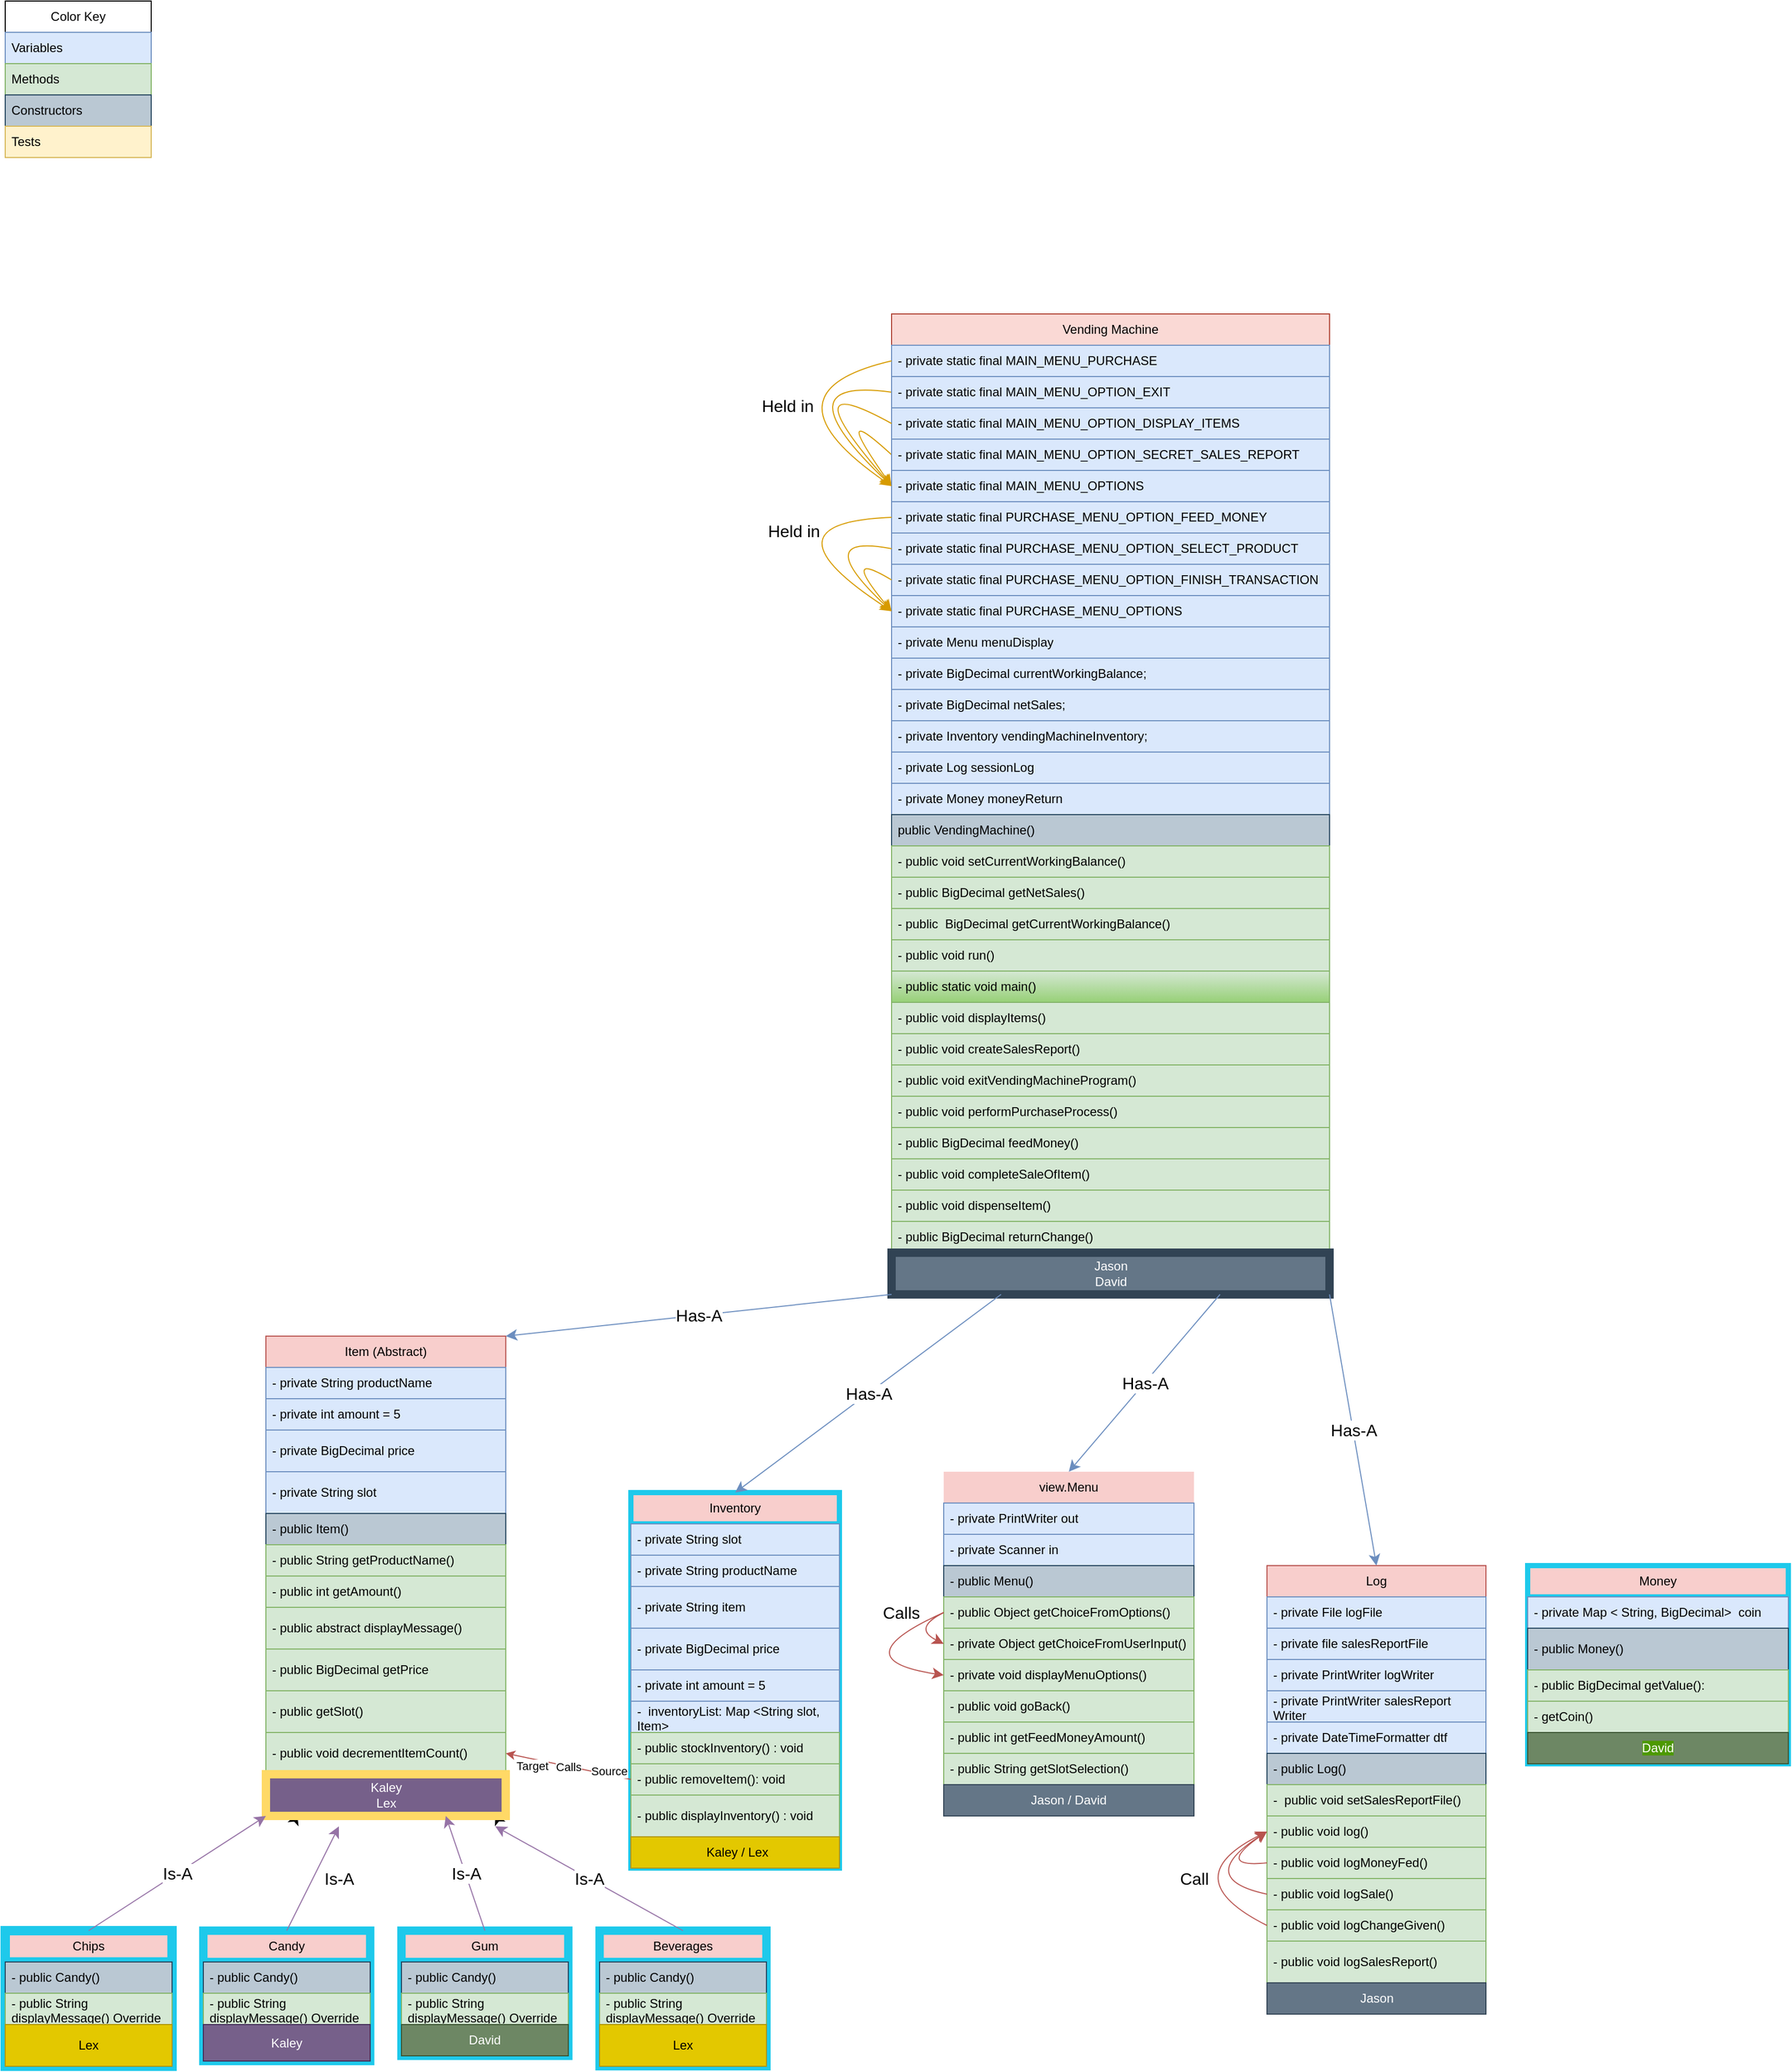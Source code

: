 <mxfile version="22.1.21" type="google" pages="4">
  <diagram name="Class Design" id="h3rDL9G815r0C6tyDtak">
    <mxGraphModel grid="1" page="1" gridSize="10" guides="1" tooltips="1" connect="1" arrows="1" fold="1" pageScale="1" pageWidth="850" pageHeight="1100" math="0" shadow="0">
      <root>
        <mxCell id="0" />
        <mxCell id="1" parent="0" />
        <mxCell id="PQ5x8KpuFJAVKFXu8_cv-15" value="Vending Machine" style="swimlane;fontStyle=0;childLayout=stackLayout;horizontal=1;startSize=30;horizontalStack=0;resizeParent=1;resizeParentMax=0;resizeLast=0;collapsible=1;marginBottom=0;whiteSpace=wrap;html=1;fillColor=#fad9d5;strokeColor=#ae4132;" vertex="1" parent="1">
          <mxGeometry x="950" y="400" width="420" height="940" as="geometry" />
        </mxCell>
        <mxCell id="DG3-miZzkFnGcA-WAoE2-10" value="- private static final MAIN_MENU_PURCHASE" style="text;strokeColor=#6c8ebf;fillColor=#dae8fc;align=left;verticalAlign=middle;spacingLeft=4;spacingRight=4;overflow=hidden;points=[[0,0.5],[1,0.5]];portConstraint=eastwest;rotatable=0;whiteSpace=wrap;html=1;" vertex="1" parent="PQ5x8KpuFJAVKFXu8_cv-15">
          <mxGeometry y="30" width="420" height="30" as="geometry" />
        </mxCell>
        <mxCell id="DG3-miZzkFnGcA-WAoE2-19" value="" style="endArrow=classic;html=1;rounded=0;fontSize=12;startSize=8;endSize=8;curved=1;fillColor=#ffe6cc;strokeColor=#d79b00;exitX=0;exitY=0.5;exitDx=0;exitDy=0;entryX=0;entryY=0.5;entryDx=0;entryDy=0;" edge="1" parent="PQ5x8KpuFJAVKFXu8_cv-15" source="DG3-miZzkFnGcA-WAoE2-11" target="DG3-miZzkFnGcA-WAoE2-13">
          <mxGeometry relative="1" as="geometry">
            <mxPoint x="-20" y="75" as="sourcePoint" />
            <mxPoint x="-10" y="160" as="targetPoint" />
            <Array as="points">
              <mxPoint x="-110" y="60" />
            </Array>
          </mxGeometry>
        </mxCell>
        <mxCell id="DG3-miZzkFnGcA-WAoE2-20" value="Held in" style="edgeLabel;resizable=0;html=1;align=center;verticalAlign=middle;fontSize=16;" connectable="0" vertex="1" parent="DG3-miZzkFnGcA-WAoE2-19">
          <mxGeometry relative="1" as="geometry">
            <mxPoint x="-5" y="14" as="offset" />
          </mxGeometry>
        </mxCell>
        <mxCell id="DG3-miZzkFnGcA-WAoE2-35" value="Held in" style="edgeLabel;resizable=0;html=1;align=center;verticalAlign=middle;fontSize=16;" connectable="0" vertex="1" parent="DG3-miZzkFnGcA-WAoE2-19">
          <mxGeometry relative="1" as="geometry">
            <mxPoint x="1" y="134" as="offset" />
          </mxGeometry>
        </mxCell>
        <mxCell id="DG3-miZzkFnGcA-WAoE2-11" value="- private static final MAIN_MENU_OPTION_EXIT" style="text;strokeColor=#6c8ebf;fillColor=#dae8fc;align=left;verticalAlign=middle;spacingLeft=4;spacingRight=4;overflow=hidden;points=[[0,0.5],[1,0.5]];portConstraint=eastwest;rotatable=0;whiteSpace=wrap;html=1;" vertex="1" parent="PQ5x8KpuFJAVKFXu8_cv-15">
          <mxGeometry y="60" width="420" height="30" as="geometry" />
        </mxCell>
        <mxCell id="PQ5x8KpuFJAVKFXu8_cv-16" value="- private static final MAIN_MENU_OPTION_DISPLAY_ITEMS" style="text;strokeColor=#6c8ebf;fillColor=#dae8fc;align=left;verticalAlign=middle;spacingLeft=4;spacingRight=4;overflow=hidden;points=[[0,0.5],[1,0.5]];portConstraint=eastwest;rotatable=0;whiteSpace=wrap;html=1;" vertex="1" parent="PQ5x8KpuFJAVKFXu8_cv-15">
          <mxGeometry y="90" width="420" height="30" as="geometry" />
        </mxCell>
        <mxCell id="nSJEtF5w1V3WeCdHhVMz-7" value="" style="endArrow=classic;html=1;rounded=0;fontSize=12;startSize=8;endSize=8;curved=1;fillColor=#ffe6cc;strokeColor=#d79b00;exitX=0;exitY=0.5;exitDx=0;exitDy=0;entryX=0;entryY=0.5;entryDx=0;entryDy=0;" edge="1" parent="PQ5x8KpuFJAVKFXu8_cv-15" source="nSJEtF5w1V3WeCdHhVMz-1" target="DG3-miZzkFnGcA-WAoE2-13">
          <mxGeometry relative="1" as="geometry">
            <mxPoint x="-30" y="145" as="sourcePoint" />
            <mxPoint x="-30" y="205" as="targetPoint" />
            <Array as="points">
              <mxPoint x="-60" y="80" />
            </Array>
          </mxGeometry>
        </mxCell>
        <mxCell id="nSJEtF5w1V3WeCdHhVMz-1" value="- private static final MAIN_MENU_OPTION_SECRET_SALES_REPORT" style="text;strokeColor=#6c8ebf;fillColor=#dae8fc;align=left;verticalAlign=middle;spacingLeft=4;spacingRight=4;overflow=hidden;points=[[0,0.5],[1,0.5]];portConstraint=eastwest;rotatable=0;whiteSpace=wrap;html=1;" vertex="1" parent="PQ5x8KpuFJAVKFXu8_cv-15">
          <mxGeometry y="120" width="420" height="30" as="geometry" />
        </mxCell>
        <mxCell id="DG3-miZzkFnGcA-WAoE2-13" value="- private static final MAIN_MENU_OPTIONS" style="text;strokeColor=#6c8ebf;fillColor=#dae8fc;align=left;verticalAlign=middle;spacingLeft=4;spacingRight=4;overflow=hidden;points=[[0,0.5],[1,0.5]];portConstraint=eastwest;rotatable=0;whiteSpace=wrap;html=1;" vertex="1" parent="PQ5x8KpuFJAVKFXu8_cv-15">
          <mxGeometry y="150" width="420" height="30" as="geometry" />
        </mxCell>
        <mxCell id="DG3-miZzkFnGcA-WAoE2-14" value="- private static final PURCHASE_MENU_OPTION_FEED_MONEY" style="text;strokeColor=#6c8ebf;fillColor=#dae8fc;align=left;verticalAlign=middle;spacingLeft=4;spacingRight=4;overflow=hidden;points=[[0,0.5],[1,0.5]];portConstraint=eastwest;rotatable=0;whiteSpace=wrap;html=1;" vertex="1" parent="PQ5x8KpuFJAVKFXu8_cv-15">
          <mxGeometry y="180" width="420" height="30" as="geometry" />
        </mxCell>
        <mxCell id="DG3-miZzkFnGcA-WAoE2-26" value="- private static final PURCHASE_MENU_OPTION_SELECT_PRODUCT" style="text;strokeColor=#6c8ebf;fillColor=#dae8fc;align=left;verticalAlign=middle;spacingLeft=4;spacingRight=4;overflow=hidden;points=[[0,0.5],[1,0.5]];portConstraint=eastwest;rotatable=0;whiteSpace=wrap;html=1;" vertex="1" parent="PQ5x8KpuFJAVKFXu8_cv-15">
          <mxGeometry y="210" width="420" height="30" as="geometry" />
        </mxCell>
        <mxCell id="DG3-miZzkFnGcA-WAoE2-28" value="- private static final PURCHASE_MENU_OPTION_FINISH_TRANSACTION" style="text;strokeColor=#6c8ebf;fillColor=#dae8fc;align=left;verticalAlign=middle;spacingLeft=4;spacingRight=4;overflow=hidden;points=[[0,0.5],[1,0.5]];portConstraint=eastwest;rotatable=0;whiteSpace=wrap;html=1;" vertex="1" parent="PQ5x8KpuFJAVKFXu8_cv-15">
          <mxGeometry y="240" width="420" height="30" as="geometry" />
        </mxCell>
        <mxCell id="DG3-miZzkFnGcA-WAoE2-30" value="- private static final PURCHASE_MENU_OPTIONS" style="text;strokeColor=#6c8ebf;fillColor=#dae8fc;align=left;verticalAlign=middle;spacingLeft=4;spacingRight=4;overflow=hidden;points=[[0,0.5],[1,0.5]];portConstraint=eastwest;rotatable=0;whiteSpace=wrap;html=1;" vertex="1" parent="PQ5x8KpuFJAVKFXu8_cv-15">
          <mxGeometry y="270" width="420" height="30" as="geometry" />
        </mxCell>
        <mxCell id="DG3-miZzkFnGcA-WAoE2-31" value="- private Menu menuDisplay" style="text;strokeColor=#6c8ebf;fillColor=#dae8fc;align=left;verticalAlign=middle;spacingLeft=4;spacingRight=4;overflow=hidden;points=[[0,0.5],[1,0.5]];portConstraint=eastwest;rotatable=0;whiteSpace=wrap;html=1;" vertex="1" parent="PQ5x8KpuFJAVKFXu8_cv-15">
          <mxGeometry y="300" width="420" height="30" as="geometry" />
        </mxCell>
        <mxCell id="DG3-miZzkFnGcA-WAoE2-29" value="- private BigDecimal currentWorkingBalance;" style="text;strokeColor=#6c8ebf;fillColor=#dae8fc;align=left;verticalAlign=middle;spacingLeft=4;spacingRight=4;overflow=hidden;points=[[0,0.5],[1,0.5]];portConstraint=eastwest;rotatable=0;whiteSpace=wrap;html=1;" vertex="1" parent="PQ5x8KpuFJAVKFXu8_cv-15">
          <mxGeometry y="330" width="420" height="30" as="geometry" />
        </mxCell>
        <mxCell id="DG3-miZzkFnGcA-WAoE2-27" value="- private BigDecimal netSales;" style="text;strokeColor=#6c8ebf;fillColor=#dae8fc;align=left;verticalAlign=middle;spacingLeft=4;spacingRight=4;overflow=hidden;points=[[0,0.5],[1,0.5]];portConstraint=eastwest;rotatable=0;whiteSpace=wrap;html=1;" vertex="1" parent="PQ5x8KpuFJAVKFXu8_cv-15">
          <mxGeometry y="360" width="420" height="30" as="geometry" />
        </mxCell>
        <mxCell id="DG3-miZzkFnGcA-WAoE2-12" value="- private Inventory vendingMachineInventory;" style="text;strokeColor=#6c8ebf;fillColor=#dae8fc;align=left;verticalAlign=middle;spacingLeft=4;spacingRight=4;overflow=hidden;points=[[0,0.5],[1,0.5]];portConstraint=eastwest;rotatable=0;whiteSpace=wrap;html=1;" vertex="1" parent="PQ5x8KpuFJAVKFXu8_cv-15">
          <mxGeometry y="390" width="420" height="30" as="geometry" />
        </mxCell>
        <mxCell id="wREU499mOBv9_BJN5Bkb-13" value="- private Log sessionLog" style="text;strokeColor=#6c8ebf;fillColor=#dae8fc;align=left;verticalAlign=middle;spacingLeft=4;spacingRight=4;overflow=hidden;points=[[0,0.5],[1,0.5]];portConstraint=eastwest;rotatable=0;whiteSpace=wrap;html=1;" vertex="1" parent="PQ5x8KpuFJAVKFXu8_cv-15">
          <mxGeometry y="420" width="420" height="30" as="geometry" />
        </mxCell>
        <mxCell id="wREU499mOBv9_BJN5Bkb-42" value="- private Money moneyReturn" style="text;strokeColor=#6c8ebf;fillColor=#dae8fc;align=left;verticalAlign=middle;spacingLeft=4;spacingRight=4;overflow=hidden;points=[[0,0.5],[1,0.5]];portConstraint=eastwest;rotatable=0;whiteSpace=wrap;html=1;" vertex="1" parent="PQ5x8KpuFJAVKFXu8_cv-15">
          <mxGeometry y="450" width="420" height="30" as="geometry" />
        </mxCell>
        <mxCell id="PQ5x8KpuFJAVKFXu8_cv-19" value="public VendingMachine()" style="text;strokeColor=#23445d;fillColor=#bac8d3;align=left;verticalAlign=middle;spacingLeft=4;spacingRight=4;overflow=hidden;points=[[0,0.5],[1,0.5]];portConstraint=eastwest;rotatable=0;whiteSpace=wrap;html=1;" vertex="1" parent="PQ5x8KpuFJAVKFXu8_cv-15">
          <mxGeometry y="480" width="420" height="30" as="geometry" />
        </mxCell>
        <mxCell id="wREU499mOBv9_BJN5Bkb-62" value="- public void setCurrentWorkingBalance()" style="text;strokeColor=#82b366;fillColor=#d5e8d4;align=left;verticalAlign=middle;spacingLeft=4;spacingRight=4;overflow=hidden;points=[[0,0.5],[1,0.5]];portConstraint=eastwest;rotatable=0;whiteSpace=wrap;html=1;" vertex="1" parent="PQ5x8KpuFJAVKFXu8_cv-15">
          <mxGeometry y="510" width="420" height="30" as="geometry" />
        </mxCell>
        <mxCell id="wREU499mOBv9_BJN5Bkb-43" value="- public BigDecimal getNetSales()" style="text;strokeColor=#82b366;fillColor=#d5e8d4;align=left;verticalAlign=middle;spacingLeft=4;spacingRight=4;overflow=hidden;points=[[0,0.5],[1,0.5]];portConstraint=eastwest;rotatable=0;whiteSpace=wrap;html=1;" vertex="1" parent="PQ5x8KpuFJAVKFXu8_cv-15">
          <mxGeometry y="540" width="420" height="30" as="geometry" />
        </mxCell>
        <mxCell id="PQ5x8KpuFJAVKFXu8_cv-23" value="- public&amp;nbsp; BigDecimal getCurrentWorkingBalance()" style="text;strokeColor=#82b366;fillColor=#d5e8d4;align=left;verticalAlign=middle;spacingLeft=4;spacingRight=4;overflow=hidden;points=[[0,0.5],[1,0.5]];portConstraint=eastwest;rotatable=0;whiteSpace=wrap;html=1;" vertex="1" parent="PQ5x8KpuFJAVKFXu8_cv-15">
          <mxGeometry y="570" width="420" height="30" as="geometry" />
        </mxCell>
        <mxCell id="3dpSUaaFwkMxnrKQ9X9A-5" value="- public void run()" style="text;strokeColor=#82b366;fillColor=#d5e8d4;align=left;verticalAlign=middle;spacingLeft=4;spacingRight=4;overflow=hidden;points=[[0,0.5],[1,0.5]];portConstraint=eastwest;rotatable=0;whiteSpace=wrap;html=1;" vertex="1" parent="PQ5x8KpuFJAVKFXu8_cv-15">
          <mxGeometry y="600" width="420" height="30" as="geometry" />
        </mxCell>
        <mxCell id="PQ5x8KpuFJAVKFXu8_cv-337" value="- public static void main()" style="text;strokeColor=#82b366;fillColor=#d5e8d4;align=left;verticalAlign=middle;spacingLeft=4;spacingRight=4;overflow=hidden;points=[[0,0.5],[1,0.5]];portConstraint=eastwest;rotatable=0;whiteSpace=wrap;html=1;gradientColor=#97d077;" vertex="1" parent="PQ5x8KpuFJAVKFXu8_cv-15">
          <mxGeometry y="630" width="420" height="30" as="geometry" />
        </mxCell>
        <mxCell id="wREU499mOBv9_BJN5Bkb-63" value="- public void displayItems()" style="text;strokeColor=#82b366;fillColor=#d5e8d4;align=left;verticalAlign=middle;spacingLeft=4;spacingRight=4;overflow=hidden;points=[[0,0.5],[1,0.5]];portConstraint=eastwest;rotatable=0;whiteSpace=wrap;html=1;" vertex="1" parent="PQ5x8KpuFJAVKFXu8_cv-15">
          <mxGeometry y="660" width="420" height="30" as="geometry" />
        </mxCell>
        <mxCell id="wREU499mOBv9_BJN5Bkb-97" value="- public void createSalesReport()" style="text;strokeColor=#82b366;fillColor=#d5e8d4;align=left;verticalAlign=middle;spacingLeft=4;spacingRight=4;overflow=hidden;points=[[0,0.5],[1,0.5]];portConstraint=eastwest;rotatable=0;whiteSpace=wrap;html=1;" vertex="1" parent="PQ5x8KpuFJAVKFXu8_cv-15">
          <mxGeometry y="690" width="420" height="30" as="geometry" />
        </mxCell>
        <mxCell id="wREU499mOBv9_BJN5Bkb-98" value="- public void exitVendingMachineProgram()" style="text;strokeColor=#82b366;fillColor=#d5e8d4;align=left;verticalAlign=middle;spacingLeft=4;spacingRight=4;overflow=hidden;points=[[0,0.5],[1,0.5]];portConstraint=eastwest;rotatable=0;whiteSpace=wrap;html=1;" vertex="1" parent="PQ5x8KpuFJAVKFXu8_cv-15">
          <mxGeometry y="720" width="420" height="30" as="geometry" />
        </mxCell>
        <mxCell id="wREU499mOBv9_BJN5Bkb-99" value="- public void performPurchaseProcess()" style="text;strokeColor=#82b366;fillColor=#d5e8d4;align=left;verticalAlign=middle;spacingLeft=4;spacingRight=4;overflow=hidden;points=[[0,0.5],[1,0.5]];portConstraint=eastwest;rotatable=0;whiteSpace=wrap;html=1;" vertex="1" parent="PQ5x8KpuFJAVKFXu8_cv-15">
          <mxGeometry y="750" width="420" height="30" as="geometry" />
        </mxCell>
        <mxCell id="wREU499mOBv9_BJN5Bkb-44" value="- public BigDecimal feedMoney()" style="text;strokeColor=#82b366;fillColor=#d5e8d4;align=left;verticalAlign=middle;spacingLeft=4;spacingRight=4;overflow=hidden;points=[[0,0.5],[1,0.5]];portConstraint=eastwest;rotatable=0;whiteSpace=wrap;html=1;" vertex="1" parent="PQ5x8KpuFJAVKFXu8_cv-15">
          <mxGeometry y="780" width="420" height="30" as="geometry" />
        </mxCell>
        <mxCell id="wREU499mOBv9_BJN5Bkb-100" value="- public void completeSaleOfItem()" style="text;strokeColor=#82b366;fillColor=#d5e8d4;align=left;verticalAlign=middle;spacingLeft=4;spacingRight=4;overflow=hidden;points=[[0,0.5],[1,0.5]];portConstraint=eastwest;rotatable=0;whiteSpace=wrap;html=1;" vertex="1" parent="PQ5x8KpuFJAVKFXu8_cv-15">
          <mxGeometry y="810" width="420" height="30" as="geometry" />
        </mxCell>
        <mxCell id="PQ5x8KpuFJAVKFXu8_cv-384" value="- public void dispenseItem()" style="text;strokeColor=#82b366;fillColor=#d5e8d4;align=left;verticalAlign=middle;spacingLeft=4;spacingRight=4;overflow=hidden;points=[[0,0.5],[1,0.5]];portConstraint=eastwest;rotatable=0;whiteSpace=wrap;html=1;" vertex="1" parent="PQ5x8KpuFJAVKFXu8_cv-15">
          <mxGeometry y="840" width="420" height="30" as="geometry" />
        </mxCell>
        <mxCell id="PQ5x8KpuFJAVKFXu8_cv-25" value="- public BigDecimal returnChange()" style="text;strokeColor=#82b366;fillColor=#d5e8d4;align=left;verticalAlign=middle;spacingLeft=4;spacingRight=4;overflow=hidden;points=[[0,0.5],[1,0.5]];portConstraint=eastwest;rotatable=0;whiteSpace=wrap;html=1;" vertex="1" parent="PQ5x8KpuFJAVKFXu8_cv-15">
          <mxGeometry y="870" width="420" height="30" as="geometry" />
        </mxCell>
        <mxCell id="1ARiTfjiCE4TvbWLO5M8-30" value="Jason&lt;br&gt;David" style="text;html=1;align=center;verticalAlign=middle;resizable=0;points=[];autosize=1;strokeColor=#314354;fillColor=#647687;strokeWidth=8;fontColor=#ffffff;" vertex="1" parent="PQ5x8KpuFJAVKFXu8_cv-15">
          <mxGeometry y="900" width="420" height="40" as="geometry" />
        </mxCell>
        <mxCell id="DG3-miZzkFnGcA-WAoE2-17" value="" style="endArrow=classic;html=1;rounded=0;fontSize=12;startSize=8;endSize=8;curved=1;fillColor=#ffe6cc;strokeColor=#d79b00;exitX=0;exitY=0.5;exitDx=0;exitDy=0;entryX=0;entryY=0.5;entryDx=0;entryDy=0;" edge="1" parent="PQ5x8KpuFJAVKFXu8_cv-15" source="DG3-miZzkFnGcA-WAoE2-10" target="DG3-miZzkFnGcA-WAoE2-13">
          <mxGeometry relative="1" as="geometry">
            <mxPoint x="-30" y="50" as="sourcePoint" />
            <mxPoint x="-10" y="130" as="targetPoint" />
            <Array as="points">
              <mxPoint x="-130" y="75" />
            </Array>
          </mxGeometry>
        </mxCell>
        <mxCell id="DG3-miZzkFnGcA-WAoE2-33" value="" style="endArrow=classic;html=1;rounded=0;fontSize=12;startSize=8;endSize=8;curved=1;fillColor=#ffe6cc;strokeColor=#d79b00;exitX=0;exitY=0.5;exitDx=0;exitDy=0;entryX=0;entryY=0.5;entryDx=0;entryDy=0;" edge="1" parent="PQ5x8KpuFJAVKFXu8_cv-15" source="DG3-miZzkFnGcA-WAoE2-28" target="DG3-miZzkFnGcA-WAoE2-30">
          <mxGeometry relative="1" as="geometry">
            <mxPoint x="-50" y="200" as="sourcePoint" />
            <mxPoint y="260" as="targetPoint" />
            <Array as="points">
              <mxPoint x="-50" y="225" />
            </Array>
          </mxGeometry>
        </mxCell>
        <mxCell id="DG3-miZzkFnGcA-WAoE2-32" value="" style="endArrow=classic;html=1;rounded=0;fontSize=12;startSize=8;endSize=8;curved=1;fillColor=#ffe6cc;strokeColor=#d79b00;exitX=0;exitY=0.5;exitDx=0;exitDy=0;entryX=0;entryY=0.5;entryDx=0;entryDy=0;" edge="1" parent="PQ5x8KpuFJAVKFXu8_cv-15" source="DG3-miZzkFnGcA-WAoE2-26" target="DG3-miZzkFnGcA-WAoE2-30">
          <mxGeometry relative="1" as="geometry">
            <mxPoint x="-50" y="140" as="sourcePoint" />
            <mxPoint x="-50" y="230" as="targetPoint" />
            <Array as="points">
              <mxPoint x="-80" y="210" />
            </Array>
          </mxGeometry>
        </mxCell>
        <mxCell id="DG3-miZzkFnGcA-WAoE2-34" value="" style="endArrow=classic;html=1;rounded=0;fontSize=12;startSize=8;endSize=8;curved=1;fillColor=#ffe6cc;strokeColor=#d79b00;exitX=0;exitY=0.5;exitDx=0;exitDy=0;entryX=0;entryY=0.5;entryDx=0;entryDy=0;" edge="1" parent="PQ5x8KpuFJAVKFXu8_cv-15" source="DG3-miZzkFnGcA-WAoE2-14" target="DG3-miZzkFnGcA-WAoE2-30">
          <mxGeometry relative="1" as="geometry">
            <mxPoint x="-30" y="165" as="sourcePoint" />
            <mxPoint y="260" as="targetPoint" />
            <Array as="points">
              <mxPoint x="-130" y="200" />
            </Array>
          </mxGeometry>
        </mxCell>
        <mxCell id="nSJEtF5w1V3WeCdHhVMz-4" value="" style="endArrow=classic;html=1;rounded=0;fontSize=12;startSize=8;endSize=8;curved=1;fillColor=#ffe6cc;strokeColor=#d79b00;exitX=0;exitY=0.5;exitDx=0;exitDy=0;entryX=0;entryY=0.5;entryDx=0;entryDy=0;" edge="1" parent="PQ5x8KpuFJAVKFXu8_cv-15" source="PQ5x8KpuFJAVKFXu8_cv-16" target="DG3-miZzkFnGcA-WAoE2-13">
          <mxGeometry relative="1" as="geometry">
            <mxPoint x="-10" y="97.5" as="sourcePoint" />
            <mxPoint x="-10" y="187.5" as="targetPoint" />
            <Array as="points">
              <mxPoint x="-100" y="50" />
            </Array>
          </mxGeometry>
        </mxCell>
        <mxCell id="PQ5x8KpuFJAVKFXu8_cv-409" style="edgeStyle=none;curved=1;rounded=0;orthogonalLoop=1;jettySize=auto;html=1;fontSize=12;startSize=8;endSize=8;" edge="1" parent="1" source="PQ5x8KpuFJAVKFXu8_cv-27">
          <mxGeometry relative="1" as="geometry">
            <mxPoint x="380" y="1837.5" as="targetPoint" />
          </mxGeometry>
        </mxCell>
        <mxCell id="PQ5x8KpuFJAVKFXu8_cv-410" style="edgeStyle=none;curved=1;rounded=0;orthogonalLoop=1;jettySize=auto;html=1;fontSize=12;startSize=8;endSize=8;" edge="1" parent="1" source="PQ5x8KpuFJAVKFXu8_cv-27">
          <mxGeometry relative="1" as="geometry">
            <mxPoint x="570" y="1837.5" as="targetPoint" />
          </mxGeometry>
        </mxCell>
        <mxCell id="PQ5x8KpuFJAVKFXu8_cv-27" value="Item (Abstract)" style="swimlane;fontStyle=0;childLayout=stackLayout;horizontal=1;startSize=30;horizontalStack=0;resizeParent=1;resizeParentMax=0;resizeLast=0;collapsible=1;marginBottom=0;whiteSpace=wrap;html=1;fillColor=#f8cecc;strokeColor=#b85450;" vertex="1" parent="1">
          <mxGeometry x="350" y="1380" width="230" height="460" as="geometry" />
        </mxCell>
        <mxCell id="PQ5x8KpuFJAVKFXu8_cv-28" value="- private String productName" style="text;strokeColor=#6c8ebf;fillColor=#dae8fc;align=left;verticalAlign=middle;spacingLeft=4;spacingRight=4;overflow=hidden;points=[[0,0.5],[1,0.5]];portConstraint=eastwest;rotatable=0;whiteSpace=wrap;html=1;" vertex="1" parent="PQ5x8KpuFJAVKFXu8_cv-27">
          <mxGeometry y="30" width="230" height="30" as="geometry" />
        </mxCell>
        <mxCell id="PQ5x8KpuFJAVKFXu8_cv-29" value="- private int amount = 5" style="text;strokeColor=#6c8ebf;fillColor=#dae8fc;align=left;verticalAlign=middle;spacingLeft=4;spacingRight=4;overflow=hidden;points=[[0,0.5],[1,0.5]];portConstraint=eastwest;rotatable=0;whiteSpace=wrap;html=1;" vertex="1" parent="PQ5x8KpuFJAVKFXu8_cv-27">
          <mxGeometry y="60" width="230" height="30" as="geometry" />
        </mxCell>
        <mxCell id="PQ5x8KpuFJAVKFXu8_cv-374" value="- private BigDecimal price" style="text;strokeColor=#6c8ebf;fillColor=#dae8fc;align=left;verticalAlign=middle;spacingLeft=4;spacingRight=4;overflow=hidden;points=[[0,0.5],[1,0.5]];portConstraint=eastwest;rotatable=0;whiteSpace=wrap;html=1;" vertex="1" parent="PQ5x8KpuFJAVKFXu8_cv-27">
          <mxGeometry y="90" width="230" height="40" as="geometry" />
        </mxCell>
        <mxCell id="PQ5x8KpuFJAVKFXu8_cv-79" value="- private String slot" style="text;strokeColor=#6c8ebf;fillColor=#dae8fc;align=left;verticalAlign=middle;spacingLeft=4;spacingRight=4;overflow=hidden;points=[[0,0.5],[1,0.5]];portConstraint=eastwest;rotatable=0;whiteSpace=wrap;html=1;" vertex="1" parent="PQ5x8KpuFJAVKFXu8_cv-27">
          <mxGeometry y="130" width="230" height="40" as="geometry" />
        </mxCell>
        <mxCell id="PQ5x8KpuFJAVKFXu8_cv-31" value="- public Item()" style="text;strokeColor=#23445d;fillColor=#bac8d3;align=left;verticalAlign=middle;spacingLeft=4;spacingRight=4;overflow=hidden;points=[[0,0.5],[1,0.5]];portConstraint=eastwest;rotatable=0;whiteSpace=wrap;html=1;" vertex="1" parent="PQ5x8KpuFJAVKFXu8_cv-27">
          <mxGeometry y="170" width="230" height="30" as="geometry" />
        </mxCell>
        <mxCell id="PQ5x8KpuFJAVKFXu8_cv-32" value="- public String getProductName()" style="text;strokeColor=#82b366;fillColor=#d5e8d4;align=left;verticalAlign=middle;spacingLeft=4;spacingRight=4;overflow=hidden;points=[[0,0.5],[1,0.5]];portConstraint=eastwest;rotatable=0;whiteSpace=wrap;html=1;" vertex="1" parent="PQ5x8KpuFJAVKFXu8_cv-27">
          <mxGeometry y="200" width="230" height="30" as="geometry" />
        </mxCell>
        <mxCell id="PQ5x8KpuFJAVKFXu8_cv-34" value="- public int getAmount()" style="text;strokeColor=#82b366;fillColor=#d5e8d4;align=left;verticalAlign=middle;spacingLeft=4;spacingRight=4;overflow=hidden;points=[[0,0.5],[1,0.5]];portConstraint=eastwest;rotatable=0;whiteSpace=wrap;html=1;" vertex="1" parent="PQ5x8KpuFJAVKFXu8_cv-27">
          <mxGeometry y="230" width="230" height="30" as="geometry" />
        </mxCell>
        <mxCell id="PQ5x8KpuFJAVKFXu8_cv-74" value="- public abstract displayMessage()" style="text;strokeColor=#82b366;fillColor=#d5e8d4;align=left;verticalAlign=middle;spacingLeft=4;spacingRight=4;overflow=hidden;points=[[0,0.5],[1,0.5]];portConstraint=eastwest;rotatable=0;whiteSpace=wrap;html=1;" vertex="1" parent="PQ5x8KpuFJAVKFXu8_cv-27">
          <mxGeometry y="260" width="230" height="40" as="geometry" />
        </mxCell>
        <mxCell id="PQ5x8KpuFJAVKFXu8_cv-80" value="- public BigDecimal getPrice" style="text;strokeColor=#82b366;fillColor=#d5e8d4;align=left;verticalAlign=middle;spacingLeft=4;spacingRight=4;overflow=hidden;points=[[0,0.5],[1,0.5]];portConstraint=eastwest;rotatable=0;whiteSpace=wrap;html=1;" vertex="1" parent="PQ5x8KpuFJAVKFXu8_cv-27">
          <mxGeometry y="300" width="230" height="40" as="geometry" />
        </mxCell>
        <mxCell id="PQ5x8KpuFJAVKFXu8_cv-375" value="- public getSlot()" style="text;strokeColor=#82b366;fillColor=#d5e8d4;align=left;verticalAlign=middle;spacingLeft=4;spacingRight=4;overflow=hidden;points=[[0,0.5],[1,0.5]];portConstraint=eastwest;rotatable=0;whiteSpace=wrap;html=1;" vertex="1" parent="PQ5x8KpuFJAVKFXu8_cv-27">
          <mxGeometry y="340" width="230" height="40" as="geometry" />
        </mxCell>
        <mxCell id="1ARiTfjiCE4TvbWLO5M8-10" value="- public void decrementItemCount()" style="text;strokeColor=#82b366;fillColor=#d5e8d4;align=left;verticalAlign=middle;spacingLeft=4;spacingRight=4;overflow=hidden;points=[[0,0.5],[1,0.5]];portConstraint=eastwest;rotatable=0;whiteSpace=wrap;html=1;" vertex="1" parent="PQ5x8KpuFJAVKFXu8_cv-27">
          <mxGeometry y="380" width="230" height="40" as="geometry" />
        </mxCell>
        <mxCell id="1ARiTfjiCE4TvbWLO5M8-31" value="Kaley&lt;br&gt;Lex" style="text;html=1;align=center;verticalAlign=middle;resizable=0;points=[];autosize=1;strokeColor=#FFD966;fillColor=#76608a;fontColor=#ffffff;strokeWidth=8;" vertex="1" parent="PQ5x8KpuFJAVKFXu8_cv-27">
          <mxGeometry y="420" width="230" height="40" as="geometry" />
        </mxCell>
        <mxCell id="PQ5x8KpuFJAVKFXu8_cv-39" value="Money" style="swimlane;fontStyle=0;childLayout=stackLayout;horizontal=1;startSize=30;horizontalStack=0;resizeParent=1;resizeParentMax=0;resizeLast=0;collapsible=1;marginBottom=0;whiteSpace=wrap;html=1;fillColor=#f8cecc;strokeColor=#1EC9EB;strokeWidth=5;" vertex="1" parent="1">
          <mxGeometry x="1560" y="1600" width="250" height="190" as="geometry" />
        </mxCell>
        <mxCell id="PQ5x8KpuFJAVKFXu8_cv-40" value="- private Map &amp;lt; String, BigDecimal&amp;gt;&amp;nbsp; coin" style="text;strokeColor=#6c8ebf;fillColor=#dae8fc;align=left;verticalAlign=middle;spacingLeft=4;spacingRight=4;overflow=hidden;points=[[0,0.5],[1,0.5]];portConstraint=eastwest;rotatable=0;whiteSpace=wrap;html=1;" vertex="1" parent="PQ5x8KpuFJAVKFXu8_cv-39">
          <mxGeometry y="30" width="250" height="30" as="geometry" />
        </mxCell>
        <mxCell id="PQ5x8KpuFJAVKFXu8_cv-42" value="- public Money()" style="text;strokeColor=#23445d;fillColor=#bac8d3;align=left;verticalAlign=middle;spacingLeft=4;spacingRight=4;overflow=hidden;points=[[0,0.5],[1,0.5]];portConstraint=eastwest;rotatable=0;whiteSpace=wrap;html=1;" vertex="1" parent="PQ5x8KpuFJAVKFXu8_cv-39">
          <mxGeometry y="60" width="250" height="40" as="geometry" />
        </mxCell>
        <mxCell id="PQ5x8KpuFJAVKFXu8_cv-44" value="- public BigDecimal getValue():" style="text;strokeColor=#82b366;fillColor=#d5e8d4;align=left;verticalAlign=middle;spacingLeft=4;spacingRight=4;overflow=hidden;points=[[0,0.5],[1,0.5]];portConstraint=eastwest;rotatable=0;whiteSpace=wrap;html=1;" vertex="1" parent="PQ5x8KpuFJAVKFXu8_cv-39">
          <mxGeometry y="100" width="250" height="30" as="geometry" />
        </mxCell>
        <mxCell id="PQ5x8KpuFJAVKFXu8_cv-45" value="- getCoin()" style="text;strokeColor=#82b366;fillColor=#d5e8d4;align=left;verticalAlign=middle;spacingLeft=4;spacingRight=4;overflow=hidden;points=[[0,0.5],[1,0.5]];portConstraint=eastwest;rotatable=0;whiteSpace=wrap;html=1;" vertex="1" parent="PQ5x8KpuFJAVKFXu8_cv-39">
          <mxGeometry y="130" width="250" height="30" as="geometry" />
        </mxCell>
        <mxCell id="3dpSUaaFwkMxnrKQ9X9A-2" style="edgeStyle=none;curved=1;rounded=0;orthogonalLoop=1;jettySize=auto;html=1;exitX=0.5;exitY=1;exitDx=0;exitDy=0;fontSize=12;startSize=8;endSize=8;" edge="1" parent="PQ5x8KpuFJAVKFXu8_cv-39" source="j89bMswftUTxfXiOQWYd-4" target="PQ5x8KpuFJAVKFXu8_cv-45">
          <mxGeometry relative="1" as="geometry" />
        </mxCell>
        <mxCell id="j89bMswftUTxfXiOQWYd-4" value="&lt;span style=&quot;background-color: rgb(77, 153, 0);&quot;&gt;David&lt;/span&gt;" style="text;html=1;strokeColor=#3A5431;fillColor=#6d8764;align=center;verticalAlign=middle;whiteSpace=wrap;rounded=0;fontColor=#ffffff;" vertex="1" parent="PQ5x8KpuFJAVKFXu8_cv-39">
          <mxGeometry y="160" width="250" height="30" as="geometry" />
        </mxCell>
        <mxCell id="3dpSUaaFwkMxnrKQ9X9A-4" value="" style="edgeStyle=none;curved=1;rounded=0;orthogonalLoop=1;jettySize=auto;html=1;exitX=0.5;exitY=1;exitDx=0;exitDy=0;fontSize=12;startSize=8;endSize=8;" edge="1" parent="PQ5x8KpuFJAVKFXu8_cv-39" source="PQ5x8KpuFJAVKFXu8_cv-39" target="j89bMswftUTxfXiOQWYd-4">
          <mxGeometry relative="1" as="geometry">
            <mxPoint x="965" y="710" as="sourcePoint" />
            <mxPoint x="965" y="710" as="targetPoint" />
          </mxGeometry>
        </mxCell>
        <mxCell id="PQ5x8KpuFJAVKFXu8_cv-141" value="Color Key" style="swimlane;fontStyle=0;childLayout=stackLayout;horizontal=1;startSize=30;horizontalStack=0;resizeParent=1;resizeParentMax=0;resizeLast=0;collapsible=1;marginBottom=0;whiteSpace=wrap;html=1;" vertex="1" parent="1">
          <mxGeometry x="100" y="100" width="140" height="150" as="geometry" />
        </mxCell>
        <mxCell id="PQ5x8KpuFJAVKFXu8_cv-142" value="Variables" style="text;strokeColor=#6c8ebf;fillColor=#dae8fc;align=left;verticalAlign=middle;spacingLeft=4;spacingRight=4;overflow=hidden;points=[[0,0.5],[1,0.5]];portConstraint=eastwest;rotatable=0;whiteSpace=wrap;html=1;" vertex="1" parent="PQ5x8KpuFJAVKFXu8_cv-141">
          <mxGeometry y="30" width="140" height="30" as="geometry" />
        </mxCell>
        <mxCell id="PQ5x8KpuFJAVKFXu8_cv-146" value="Methods" style="text;strokeColor=#82b366;fillColor=#d5e8d4;align=left;verticalAlign=middle;spacingLeft=4;spacingRight=4;overflow=hidden;points=[[0,0.5],[1,0.5]];portConstraint=eastwest;rotatable=0;whiteSpace=wrap;html=1;" vertex="1" parent="PQ5x8KpuFJAVKFXu8_cv-141">
          <mxGeometry y="60" width="140" height="30" as="geometry" />
        </mxCell>
        <mxCell id="PQ5x8KpuFJAVKFXu8_cv-372" value="Constructors" style="text;strokeColor=#23445d;fillColor=#bac8d3;align=left;verticalAlign=middle;spacingLeft=4;spacingRight=4;overflow=hidden;points=[[0,0.5],[1,0.5]];portConstraint=eastwest;rotatable=0;whiteSpace=wrap;html=1;" vertex="1" parent="PQ5x8KpuFJAVKFXu8_cv-141">
          <mxGeometry y="90" width="140" height="30" as="geometry" />
        </mxCell>
        <mxCell id="fBzKWmCnzZfk1iBpAwAX-18" value="Tests" style="text;strokeColor=#d6b656;fillColor=#fff2cc;align=left;verticalAlign=middle;spacingLeft=4;spacingRight=4;overflow=hidden;points=[[0,0.5],[1,0.5]];portConstraint=eastwest;rotatable=0;whiteSpace=wrap;html=1;" vertex="1" parent="PQ5x8KpuFJAVKFXu8_cv-141">
          <mxGeometry y="120" width="140" height="30" as="geometry" />
        </mxCell>
        <mxCell id="PQ5x8KpuFJAVKFXu8_cv-338" value="Chips" style="swimlane;fontStyle=0;childLayout=stackLayout;horizontal=1;startSize=30;horizontalStack=0;resizeParent=1;resizeParentMax=0;resizeLast=0;collapsible=1;marginBottom=0;whiteSpace=wrap;html=1;fillColor=#f8cecc;strokeColor=#1ec9eb;strokeWidth=9;" vertex="1" parent="1">
          <mxGeometry x="100" y="1950" width="160" height="130" as="geometry" />
        </mxCell>
        <mxCell id="DG3-miZzkFnGcA-WAoE2-8" value="- public Candy()" style="text;strokeColor=#23445d;fillColor=#bac8d3;align=left;verticalAlign=middle;spacingLeft=4;spacingRight=4;overflow=hidden;points=[[0,0.5],[1,0.5]];portConstraint=eastwest;rotatable=0;whiteSpace=wrap;html=1;" vertex="1" parent="PQ5x8KpuFJAVKFXu8_cv-338">
          <mxGeometry y="30" width="160" height="30" as="geometry" />
        </mxCell>
        <mxCell id="DG3-miZzkFnGcA-WAoE2-9" value="- public String displayMessage() Override" style="text;strokeColor=#82b366;fillColor=#d5e8d4;align=left;verticalAlign=middle;spacingLeft=4;spacingRight=4;overflow=hidden;points=[[0,0.5],[1,0.5]];portConstraint=eastwest;rotatable=0;whiteSpace=wrap;html=1;" vertex="1" parent="PQ5x8KpuFJAVKFXu8_cv-338">
          <mxGeometry y="60" width="160" height="30" as="geometry" />
        </mxCell>
        <mxCell id="j89bMswftUTxfXiOQWYd-2" value="Lex" style="text;html=1;strokeColor=#B09500;fillColor=#e3c800;align=center;verticalAlign=middle;whiteSpace=wrap;rounded=0;fontColor=#000000;" vertex="1" parent="PQ5x8KpuFJAVKFXu8_cv-338">
          <mxGeometry y="90" width="160" height="40" as="geometry" />
        </mxCell>
        <mxCell id="PQ5x8KpuFJAVKFXu8_cv-343" value="Candy" style="swimlane;fontStyle=0;childLayout=stackLayout;horizontal=1;startSize=30;horizontalStack=0;resizeParent=1;resizeParentMax=0;resizeLast=0;collapsible=1;marginBottom=0;whiteSpace=wrap;html=1;fillColor=#f8cecc;strokeColor=#1EC9EB;swimlaneFillColor=default;strokeWidth=8;" vertex="1" parent="1">
          <mxGeometry x="290" y="1950" width="160" height="125" as="geometry" />
        </mxCell>
        <mxCell id="DG3-miZzkFnGcA-WAoE2-1" value="- public Candy()" style="text;strokeColor=#23445d;fillColor=#bac8d3;align=left;verticalAlign=middle;spacingLeft=4;spacingRight=4;overflow=hidden;points=[[0,0.5],[1,0.5]];portConstraint=eastwest;rotatable=0;whiteSpace=wrap;html=1;" vertex="1" parent="PQ5x8KpuFJAVKFXu8_cv-343">
          <mxGeometry y="30" width="160" height="30" as="geometry" />
        </mxCell>
        <mxCell id="PQ5x8KpuFJAVKFXu8_cv-364" value="- public String displayMessage() Override" style="text;strokeColor=#82b366;fillColor=#d5e8d4;align=left;verticalAlign=middle;spacingLeft=4;spacingRight=4;overflow=hidden;points=[[0,0.5],[1,0.5]];portConstraint=eastwest;rotatable=0;whiteSpace=wrap;html=1;" vertex="1" parent="PQ5x8KpuFJAVKFXu8_cv-343">
          <mxGeometry y="60" width="160" height="30" as="geometry" />
        </mxCell>
        <mxCell id="j89bMswftUTxfXiOQWYd-3" value="Kaley" style="text;html=1;strokeColor=#432D57;fillColor=#76608a;align=center;verticalAlign=middle;whiteSpace=wrap;rounded=0;fontColor=#ffffff;" vertex="1" parent="PQ5x8KpuFJAVKFXu8_cv-343">
          <mxGeometry y="90" width="160" height="35" as="geometry" />
        </mxCell>
        <mxCell id="PQ5x8KpuFJAVKFXu8_cv-351" value="Gum" style="swimlane;fontStyle=0;childLayout=stackLayout;horizontal=1;startSize=30;horizontalStack=0;resizeParent=1;resizeParentMax=0;resizeLast=0;collapsible=1;marginBottom=0;whiteSpace=wrap;html=1;fillColor=#f8cecc;strokeColor=#1EC9EB;strokeWidth=8;" vertex="1" parent="1">
          <mxGeometry x="480" y="1950" width="160" height="120" as="geometry" />
        </mxCell>
        <mxCell id="DG3-miZzkFnGcA-WAoE2-2" value="- public Candy()" style="text;strokeColor=#23445d;fillColor=#bac8d3;align=left;verticalAlign=middle;spacingLeft=4;spacingRight=4;overflow=hidden;points=[[0,0.5],[1,0.5]];portConstraint=eastwest;rotatable=0;whiteSpace=wrap;html=1;" vertex="1" parent="PQ5x8KpuFJAVKFXu8_cv-351">
          <mxGeometry y="30" width="160" height="30" as="geometry" />
        </mxCell>
        <mxCell id="DG3-miZzkFnGcA-WAoE2-4" value="- public String displayMessage() Override" style="text;strokeColor=#82b366;fillColor=#d5e8d4;align=left;verticalAlign=middle;spacingLeft=4;spacingRight=4;overflow=hidden;points=[[0,0.5],[1,0.5]];portConstraint=eastwest;rotatable=0;whiteSpace=wrap;html=1;" vertex="1" parent="PQ5x8KpuFJAVKFXu8_cv-351">
          <mxGeometry y="60" width="160" height="30" as="geometry" />
        </mxCell>
        <mxCell id="j89bMswftUTxfXiOQWYd-1" value="David" style="text;html=1;strokeColor=#3A5431;fillColor=#6d8764;align=center;verticalAlign=middle;whiteSpace=wrap;rounded=0;fontColor=#ffffff;" vertex="1" parent="PQ5x8KpuFJAVKFXu8_cv-351">
          <mxGeometry y="90" width="160" height="30" as="geometry" />
        </mxCell>
        <mxCell id="PQ5x8KpuFJAVKFXu8_cv-355" value="Beverages" style="swimlane;fontStyle=0;childLayout=stackLayout;horizontal=1;startSize=30;horizontalStack=0;resizeParent=1;resizeParentMax=0;resizeLast=0;collapsible=1;marginBottom=0;whiteSpace=wrap;html=1;fillColor=#f8cecc;strokeColor=#1EC9EB;strokeWidth=8;" vertex="1" parent="1">
          <mxGeometry x="670" y="1950" width="160" height="130" as="geometry" />
        </mxCell>
        <mxCell id="DG3-miZzkFnGcA-WAoE2-5" value="- public Candy()" style="text;strokeColor=#23445d;fillColor=#bac8d3;align=left;verticalAlign=middle;spacingLeft=4;spacingRight=4;overflow=hidden;points=[[0,0.5],[1,0.5]];portConstraint=eastwest;rotatable=0;whiteSpace=wrap;html=1;" vertex="1" parent="PQ5x8KpuFJAVKFXu8_cv-355">
          <mxGeometry y="30" width="160" height="30" as="geometry" />
        </mxCell>
        <mxCell id="DG3-miZzkFnGcA-WAoE2-6" value="- public String displayMessage() Override" style="text;strokeColor=#82b366;fillColor=#d5e8d4;align=left;verticalAlign=middle;spacingLeft=4;spacingRight=4;overflow=hidden;points=[[0,0.5],[1,0.5]];portConstraint=eastwest;rotatable=0;whiteSpace=wrap;html=1;" vertex="1" parent="PQ5x8KpuFJAVKFXu8_cv-355">
          <mxGeometry y="60" width="160" height="30" as="geometry" />
        </mxCell>
        <mxCell id="TcIfLjyX-C5zem31V9z_-1" value="Lex" style="text;html=1;strokeColor=#B09500;fillColor=#e3c800;align=center;verticalAlign=middle;whiteSpace=wrap;rounded=0;fontColor=#000000;" vertex="1" parent="PQ5x8KpuFJAVKFXu8_cv-355">
          <mxGeometry y="90" width="160" height="40" as="geometry" />
        </mxCell>
        <mxCell id="PQ5x8KpuFJAVKFXu8_cv-397" value="Inventory" style="swimlane;fontStyle=0;childLayout=stackLayout;horizontal=1;startSize=30;horizontalStack=0;resizeParent=1;resizeParentMax=0;resizeLast=0;collapsible=1;marginBottom=0;whiteSpace=wrap;html=1;fillColor=#f8cecc;strokeColor=#1EC9EB;strokeWidth=5;" vertex="1" parent="1">
          <mxGeometry x="700" y="1530" width="200" height="360" as="geometry" />
        </mxCell>
        <mxCell id="wREU499mOBv9_BJN5Bkb-1" value="- private String slot" style="text;strokeColor=#6c8ebf;fillColor=#dae8fc;align=left;verticalAlign=middle;spacingLeft=4;spacingRight=4;overflow=hidden;points=[[0,0.5],[1,0.5]];portConstraint=eastwest;rotatable=0;whiteSpace=wrap;html=1;" vertex="1" parent="PQ5x8KpuFJAVKFXu8_cv-397">
          <mxGeometry y="30" width="200" height="30" as="geometry" />
        </mxCell>
        <mxCell id="wREU499mOBv9_BJN5Bkb-2" value="- private String productName" style="text;strokeColor=#6c8ebf;fillColor=#dae8fc;align=left;verticalAlign=middle;spacingLeft=4;spacingRight=4;overflow=hidden;points=[[0,0.5],[1,0.5]];portConstraint=eastwest;rotatable=0;whiteSpace=wrap;html=1;" vertex="1" parent="PQ5x8KpuFJAVKFXu8_cv-397">
          <mxGeometry y="60" width="200" height="30" as="geometry" />
        </mxCell>
        <mxCell id="wREU499mOBv9_BJN5Bkb-3" value="- private String item" style="text;strokeColor=#6c8ebf;fillColor=#dae8fc;align=left;verticalAlign=middle;spacingLeft=4;spacingRight=4;overflow=hidden;points=[[0,0.5],[1,0.5]];portConstraint=eastwest;rotatable=0;whiteSpace=wrap;html=1;" vertex="1" parent="PQ5x8KpuFJAVKFXu8_cv-397">
          <mxGeometry y="90" width="200" height="40" as="geometry" />
        </mxCell>
        <mxCell id="wREU499mOBv9_BJN5Bkb-4" value="- private BigDecimal price" style="text;strokeColor=#6c8ebf;fillColor=#dae8fc;align=left;verticalAlign=middle;spacingLeft=4;spacingRight=4;overflow=hidden;points=[[0,0.5],[1,0.5]];portConstraint=eastwest;rotatable=0;whiteSpace=wrap;html=1;" vertex="1" parent="PQ5x8KpuFJAVKFXu8_cv-397">
          <mxGeometry y="130" width="200" height="40" as="geometry" />
        </mxCell>
        <mxCell id="wREU499mOBv9_BJN5Bkb-5" value="- private int amount = 5" style="text;strokeColor=#6c8ebf;fillColor=#dae8fc;align=left;verticalAlign=middle;spacingLeft=4;spacingRight=4;overflow=hidden;points=[[0,0.5],[1,0.5]];portConstraint=eastwest;rotatable=0;whiteSpace=wrap;html=1;" vertex="1" parent="PQ5x8KpuFJAVKFXu8_cv-397">
          <mxGeometry y="170" width="200" height="30" as="geometry" />
        </mxCell>
        <mxCell id="PQ5x8KpuFJAVKFXu8_cv-398" value="-&amp;nbsp; inventoryList: Map &amp;lt;String slot, Item&amp;gt;" style="text;strokeColor=#6c8ebf;fillColor=#dae8fc;align=left;verticalAlign=middle;spacingLeft=4;spacingRight=4;overflow=hidden;points=[[0,0.5],[1,0.5]];portConstraint=eastwest;rotatable=0;whiteSpace=wrap;html=1;" vertex="1" parent="PQ5x8KpuFJAVKFXu8_cv-397">
          <mxGeometry y="200" width="200" height="30" as="geometry" />
        </mxCell>
        <mxCell id="PQ5x8KpuFJAVKFXu8_cv-401" value="- public stockInventory() : void&amp;nbsp;" style="text;strokeColor=#82b366;fillColor=#d5e8d4;align=left;verticalAlign=middle;spacingLeft=4;spacingRight=4;overflow=hidden;points=[[0,0.5],[1,0.5]];portConstraint=eastwest;rotatable=0;whiteSpace=wrap;html=1;" vertex="1" parent="PQ5x8KpuFJAVKFXu8_cv-397">
          <mxGeometry y="230" width="200" height="30" as="geometry" />
        </mxCell>
        <mxCell id="PQ5x8KpuFJAVKFXu8_cv-402" value="- public removeItem(): void&amp;nbsp;" style="text;strokeColor=#82b366;fillColor=#d5e8d4;align=left;verticalAlign=middle;spacingLeft=4;spacingRight=4;overflow=hidden;points=[[0,0.5],[1,0.5]];portConstraint=eastwest;rotatable=0;whiteSpace=wrap;html=1;" vertex="1" parent="PQ5x8KpuFJAVKFXu8_cv-397">
          <mxGeometry y="260" width="200" height="30" as="geometry" />
        </mxCell>
        <mxCell id="dQuDhp_KzCJ0gFEjijwS-1" value="- public displayInventory() : void" style="text;strokeColor=#82b366;fillColor=#d5e8d4;align=left;verticalAlign=middle;spacingLeft=4;spacingRight=4;overflow=hidden;points=[[0,0.5],[1,0.5]];portConstraint=eastwest;rotatable=0;whiteSpace=wrap;html=1;" vertex="1" parent="PQ5x8KpuFJAVKFXu8_cv-397">
          <mxGeometry y="290" width="200" height="40" as="geometry" />
        </mxCell>
        <mxCell id="1ARiTfjiCE4TvbWLO5M8-28" value="&amp;nbsp;Kaley / Lex" style="text;html=1;align=center;verticalAlign=middle;resizable=0;points=[];autosize=1;strokeColor=#B09500;fillColor=#e3c800;fontColor=#000000;" vertex="1" parent="PQ5x8KpuFJAVKFXu8_cv-397">
          <mxGeometry y="330" width="200" height="30" as="geometry" />
        </mxCell>
        <mxCell id="PQ5x8KpuFJAVKFXu8_cv-403" value="view.Menu" style="swimlane;fontStyle=0;childLayout=stackLayout;horizontal=1;startSize=30;horizontalStack=0;resizeParent=1;resizeParentMax=0;resizeLast=0;collapsible=1;marginBottom=0;whiteSpace=wrap;html=1;fillColor=#f8cecc;strokeColor=none;strokeWidth=5;" vertex="1" parent="1">
          <mxGeometry x="1000" y="1510" width="240" height="210" as="geometry" />
        </mxCell>
        <mxCell id="PQ5x8KpuFJAVKFXu8_cv-407" value="- private PrintWriter out" style="text;strokeColor=#6c8ebf;fillColor=#dae8fc;align=left;verticalAlign=middle;spacingLeft=4;spacingRight=4;overflow=hidden;points=[[0,0.5],[1,0.5]];portConstraint=eastwest;rotatable=0;whiteSpace=wrap;html=1;" vertex="1" parent="PQ5x8KpuFJAVKFXu8_cv-403">
          <mxGeometry y="30" width="240" height="30" as="geometry" />
        </mxCell>
        <mxCell id="3dpSUaaFwkMxnrKQ9X9A-9" value="- private Scanner in" style="text;strokeColor=#6c8ebf;fillColor=#dae8fc;align=left;verticalAlign=middle;spacingLeft=4;spacingRight=4;overflow=hidden;points=[[0,0.5],[1,0.5]];portConstraint=eastwest;rotatable=0;whiteSpace=wrap;html=1;" vertex="1" parent="PQ5x8KpuFJAVKFXu8_cv-403">
          <mxGeometry y="60" width="240" height="30" as="geometry" />
        </mxCell>
        <mxCell id="3dpSUaaFwkMxnrKQ9X9A-10" value="- public Menu()" style="text;strokeColor=#23445d;fillColor=#bac8d3;align=left;verticalAlign=middle;spacingLeft=4;spacingRight=4;overflow=hidden;points=[[0,0.5],[1,0.5]];portConstraint=eastwest;rotatable=0;whiteSpace=wrap;html=1;" vertex="1" parent="PQ5x8KpuFJAVKFXu8_cv-403">
          <mxGeometry y="90" width="240" height="30" as="geometry" />
        </mxCell>
        <mxCell id="3dpSUaaFwkMxnrKQ9X9A-8" value="- public Object getChoiceFromOptions()" style="text;strokeColor=#82b366;fillColor=#d5e8d4;align=left;verticalAlign=middle;spacingLeft=4;spacingRight=4;overflow=hidden;points=[[0,0.5],[1,0.5]];portConstraint=eastwest;rotatable=0;whiteSpace=wrap;html=1;" vertex="1" parent="PQ5x8KpuFJAVKFXu8_cv-403">
          <mxGeometry y="120" width="240" height="30" as="geometry" />
        </mxCell>
        <mxCell id="3dpSUaaFwkMxnrKQ9X9A-7" value="- private Object getChoiceFromUserInput()" style="text;strokeColor=#82b366;fillColor=#d5e8d4;align=left;verticalAlign=middle;spacingLeft=4;spacingRight=4;overflow=hidden;points=[[0,0.5],[1,0.5]];portConstraint=eastwest;rotatable=0;whiteSpace=wrap;html=1;" vertex="1" parent="PQ5x8KpuFJAVKFXu8_cv-403">
          <mxGeometry y="150" width="240" height="30" as="geometry" />
        </mxCell>
        <mxCell id="PQ5x8KpuFJAVKFXu8_cv-408" value="- private void displayMenuOptions()" style="text;strokeColor=#82b366;fillColor=#d5e8d4;align=left;verticalAlign=middle;spacingLeft=4;spacingRight=4;overflow=hidden;points=[[0,0.5],[1,0.5]];portConstraint=eastwest;rotatable=0;whiteSpace=wrap;html=1;" vertex="1" parent="PQ5x8KpuFJAVKFXu8_cv-403">
          <mxGeometry y="180" width="240" height="30" as="geometry" />
        </mxCell>
        <mxCell id="3dpSUaaFwkMxnrKQ9X9A-57" value="" style="endArrow=classic;html=1;rounded=0;fontSize=12;startSize=8;endSize=8;curved=1;fillColor=#f8cecc;strokeColor=#b85450;exitX=0;exitY=0.5;exitDx=0;exitDy=0;entryX=0;entryY=0.5;entryDx=0;entryDy=0;" edge="1" parent="PQ5x8KpuFJAVKFXu8_cv-403" source="3dpSUaaFwkMxnrKQ9X9A-8" target="PQ5x8KpuFJAVKFXu8_cv-408">
          <mxGeometry relative="1" as="geometry">
            <mxPoint x="-20" y="225" as="sourcePoint" />
            <mxPoint x="-30" y="200" as="targetPoint" />
            <Array as="points">
              <mxPoint x="-100" y="180" />
            </Array>
          </mxGeometry>
        </mxCell>
        <mxCell id="3dpSUaaFwkMxnrKQ9X9A-53" value="" style="endArrow=classic;html=1;rounded=0;fontSize=12;startSize=8;endSize=8;curved=1;fillColor=#f8cecc;strokeColor=#b85450;entryX=0;entryY=0.5;entryDx=0;entryDy=0;exitX=0;exitY=0.5;exitDx=0;exitDy=0;" edge="1" parent="PQ5x8KpuFJAVKFXu8_cv-403" source="3dpSUaaFwkMxnrKQ9X9A-8" target="3dpSUaaFwkMxnrKQ9X9A-7">
          <mxGeometry relative="1" as="geometry">
            <mxPoint y="110" as="sourcePoint" />
            <mxPoint x="-10" y="125" as="targetPoint" />
            <Array as="points">
              <mxPoint x="-30" y="150" />
            </Array>
          </mxGeometry>
        </mxCell>
        <mxCell id="3dpSUaaFwkMxnrKQ9X9A-54" value="Calls" style="edgeLabel;resizable=0;html=1;align=center;verticalAlign=middle;fontSize=16;" connectable="0" vertex="1" parent="3dpSUaaFwkMxnrKQ9X9A-53">
          <mxGeometry relative="1" as="geometry">
            <mxPoint x="-11" y="-15" as="offset" />
          </mxGeometry>
        </mxCell>
        <mxCell id="1ARiTfjiCE4TvbWLO5M8-1" value="Log" style="swimlane;fontStyle=0;childLayout=stackLayout;horizontal=1;startSize=30;horizontalStack=0;resizeParent=1;resizeParentMax=0;resizeLast=0;collapsible=1;marginBottom=0;whiteSpace=wrap;html=1;fillColor=#f8cecc;strokeColor=#b85450;" vertex="1" parent="1">
          <mxGeometry x="1310" y="1600" width="210" height="430" as="geometry" />
        </mxCell>
        <mxCell id="1ARiTfjiCE4TvbWLO5M8-2" value="- private File logFile" style="text;strokeColor=#6c8ebf;fillColor=#dae8fc;align=left;verticalAlign=middle;spacingLeft=4;spacingRight=4;overflow=hidden;points=[[0,0.5],[1,0.5]];portConstraint=eastwest;rotatable=0;whiteSpace=wrap;html=1;" vertex="1" parent="1ARiTfjiCE4TvbWLO5M8-1">
          <mxGeometry y="30" width="210" height="30" as="geometry" />
        </mxCell>
        <mxCell id="iQqF1XJJy7b7AU0hdmnl-5" value="- private file salesReportFile" style="text;strokeColor=#6c8ebf;fillColor=#dae8fc;align=left;verticalAlign=middle;spacingLeft=4;spacingRight=4;overflow=hidden;points=[[0,0.5],[1,0.5]];portConstraint=eastwest;rotatable=0;whiteSpace=wrap;html=1;" vertex="1" parent="1ARiTfjiCE4TvbWLO5M8-1">
          <mxGeometry y="60" width="210" height="30" as="geometry" />
        </mxCell>
        <mxCell id="iQqF1XJJy7b7AU0hdmnl-6" value="- private PrintWriter logWriter" style="text;strokeColor=#6c8ebf;fillColor=#dae8fc;align=left;verticalAlign=middle;spacingLeft=4;spacingRight=4;overflow=hidden;points=[[0,0.5],[1,0.5]];portConstraint=eastwest;rotatable=0;whiteSpace=wrap;html=1;" vertex="1" parent="1ARiTfjiCE4TvbWLO5M8-1">
          <mxGeometry y="90" width="210" height="30" as="geometry" />
        </mxCell>
        <mxCell id="iQqF1XJJy7b7AU0hdmnl-7" value="- private PrintWriter salesReport Writer" style="text;strokeColor=#6c8ebf;fillColor=#dae8fc;align=left;verticalAlign=middle;spacingLeft=4;spacingRight=4;overflow=hidden;points=[[0,0.5],[1,0.5]];portConstraint=eastwest;rotatable=0;whiteSpace=wrap;html=1;" vertex="1" parent="1ARiTfjiCE4TvbWLO5M8-1">
          <mxGeometry y="120" width="210" height="30" as="geometry" />
        </mxCell>
        <mxCell id="iQqF1XJJy7b7AU0hdmnl-8" value="- private DateTimeFormatter dtf" style="text;strokeColor=#6c8ebf;fillColor=#dae8fc;align=left;verticalAlign=middle;spacingLeft=4;spacingRight=4;overflow=hidden;points=[[0,0.5],[1,0.5]];portConstraint=eastwest;rotatable=0;whiteSpace=wrap;html=1;" vertex="1" parent="1ARiTfjiCE4TvbWLO5M8-1">
          <mxGeometry y="150" width="210" height="30" as="geometry" />
        </mxCell>
        <mxCell id="1ARiTfjiCE4TvbWLO5M8-6" value="- public Log()" style="text;strokeColor=#23445d;fillColor=#bac8d3;align=left;verticalAlign=middle;spacingLeft=4;spacingRight=4;overflow=hidden;points=[[0,0.5],[1,0.5]];portConstraint=eastwest;rotatable=0;whiteSpace=wrap;html=1;" vertex="1" parent="1ARiTfjiCE4TvbWLO5M8-1">
          <mxGeometry y="180" width="210" height="30" as="geometry" />
        </mxCell>
        <mxCell id="iQqF1XJJy7b7AU0hdmnl-10" value="-&amp;nbsp; public void setSalesReportFile()" style="text;strokeColor=#82b366;fillColor=#d5e8d4;align=left;verticalAlign=middle;spacingLeft=4;spacingRight=4;overflow=hidden;points=[[0,0.5],[1,0.5]];portConstraint=eastwest;rotatable=0;whiteSpace=wrap;html=1;" vertex="1" parent="1ARiTfjiCE4TvbWLO5M8-1">
          <mxGeometry y="210" width="210" height="30" as="geometry" />
        </mxCell>
        <mxCell id="iQqF1XJJy7b7AU0hdmnl-9" value="- public void log()" style="text;strokeColor=#82b366;fillColor=#d5e8d4;align=left;verticalAlign=middle;spacingLeft=4;spacingRight=4;overflow=hidden;points=[[0,0.5],[1,0.5]];portConstraint=eastwest;rotatable=0;whiteSpace=wrap;html=1;" vertex="1" parent="1ARiTfjiCE4TvbWLO5M8-1">
          <mxGeometry y="240" width="210" height="30" as="geometry" />
        </mxCell>
        <mxCell id="iQqF1XJJy7b7AU0hdmnl-11" value="- public void logMoneyFed()" style="text;strokeColor=#82b366;fillColor=#d5e8d4;align=left;verticalAlign=middle;spacingLeft=4;spacingRight=4;overflow=hidden;points=[[0,0.5],[1,0.5]];portConstraint=eastwest;rotatable=0;whiteSpace=wrap;html=1;" vertex="1" parent="1ARiTfjiCE4TvbWLO5M8-1">
          <mxGeometry y="270" width="210" height="30" as="geometry" />
        </mxCell>
        <mxCell id="iQqF1XJJy7b7AU0hdmnl-12" value="- public void logSale()" style="text;strokeColor=#82b366;fillColor=#d5e8d4;align=left;verticalAlign=middle;spacingLeft=4;spacingRight=4;overflow=hidden;points=[[0,0.5],[1,0.5]];portConstraint=eastwest;rotatable=0;whiteSpace=wrap;html=1;" vertex="1" parent="1ARiTfjiCE4TvbWLO5M8-1">
          <mxGeometry y="300" width="210" height="30" as="geometry" />
        </mxCell>
        <mxCell id="dQuDhp_KzCJ0gFEjijwS-3" value="- public void logChangeGiven()" style="text;strokeColor=#82b366;fillColor=#d5e8d4;align=left;verticalAlign=middle;spacingLeft=4;spacingRight=4;overflow=hidden;points=[[0,0.5],[1,0.5]];portConstraint=eastwest;rotatable=0;whiteSpace=wrap;html=1;" vertex="1" parent="1ARiTfjiCE4TvbWLO5M8-1">
          <mxGeometry y="330" width="210" height="30" as="geometry" />
        </mxCell>
        <mxCell id="dQuDhp_KzCJ0gFEjijwS-2" value="- public void logSalesReport()&amp;nbsp;" style="text;strokeColor=#82b366;fillColor=#d5e8d4;align=left;verticalAlign=middle;spacingLeft=4;spacingRight=4;overflow=hidden;points=[[0,0.5],[1,0.5]];portConstraint=eastwest;rotatable=0;whiteSpace=wrap;html=1;" vertex="1" parent="1ARiTfjiCE4TvbWLO5M8-1">
          <mxGeometry y="360" width="210" height="40" as="geometry" />
        </mxCell>
        <mxCell id="1ARiTfjiCE4TvbWLO5M8-29" value="Jason" style="text;html=1;align=center;verticalAlign=middle;resizable=0;points=[];autosize=1;strokeColor=#314354;fillColor=#647687;fontColor=#ffffff;" vertex="1" parent="1ARiTfjiCE4TvbWLO5M8-1">
          <mxGeometry y="400" width="210" height="30" as="geometry" />
        </mxCell>
        <mxCell id="3dpSUaaFwkMxnrKQ9X9A-70" value="" style="endArrow=classic;html=1;rounded=0;fontSize=12;startSize=8;endSize=8;curved=1;entryX=0;entryY=0.5;entryDx=0;entryDy=0;fillColor=#f8cecc;strokeColor=#b85450;exitX=0;exitY=0.5;exitDx=0;exitDy=0;" edge="1" parent="1ARiTfjiCE4TvbWLO5M8-1" source="dQuDhp_KzCJ0gFEjijwS-3" target="iQqF1XJJy7b7AU0hdmnl-9">
          <mxGeometry relative="1" as="geometry">
            <mxPoint x="-15" y="285" as="sourcePoint" />
            <mxPoint x="-55" y="360" as="targetPoint" />
            <Array as="points">
              <mxPoint x="-90" y="300" />
            </Array>
          </mxGeometry>
        </mxCell>
        <mxCell id="3dpSUaaFwkMxnrKQ9X9A-71" value="Call" style="edgeLabel;resizable=0;html=1;align=center;verticalAlign=middle;fontSize=16;" connectable="0" vertex="1" parent="3dpSUaaFwkMxnrKQ9X9A-70">
          <mxGeometry relative="1" as="geometry">
            <mxPoint x="20" as="offset" />
          </mxGeometry>
        </mxCell>
        <mxCell id="3dpSUaaFwkMxnrKQ9X9A-74" value="" style="endArrow=classic;html=1;rounded=0;fontSize=12;startSize=8;endSize=8;curved=1;fillColor=#f8cecc;strokeColor=#b85450;exitX=0;exitY=0.5;exitDx=0;exitDy=0;entryX=0;entryY=0.5;entryDx=0;entryDy=0;" edge="1" parent="1ARiTfjiCE4TvbWLO5M8-1" source="iQqF1XJJy7b7AU0hdmnl-12" target="iQqF1XJJy7b7AU0hdmnl-9">
          <mxGeometry relative="1" as="geometry">
            <mxPoint x="-65" y="350" as="sourcePoint" />
            <mxPoint x="-10" y="215" as="targetPoint" />
            <Array as="points">
              <mxPoint x="-70" y="300" />
            </Array>
          </mxGeometry>
        </mxCell>
        <mxCell id="3dpSUaaFwkMxnrKQ9X9A-77" value="" style="endArrow=classic;html=1;rounded=0;fontSize=12;startSize=8;endSize=8;curved=1;entryX=0;entryY=0.5;entryDx=0;entryDy=0;fillColor=#f8cecc;strokeColor=#b85450;exitX=0;exitY=0.5;exitDx=0;exitDy=0;" edge="1" parent="1ARiTfjiCE4TvbWLO5M8-1" source="iQqF1XJJy7b7AU0hdmnl-11" target="iQqF1XJJy7b7AU0hdmnl-9">
          <mxGeometry relative="1" as="geometry">
            <mxPoint x="-60" y="355" as="sourcePoint" />
            <mxPoint x="-60" y="270" as="targetPoint" />
            <Array as="points">
              <mxPoint x="-50" y="290" />
            </Array>
          </mxGeometry>
        </mxCell>
        <mxCell id="1ARiTfjiCE4TvbWLO5M8-11" value="" style="endArrow=classic;html=1;rounded=0;entryX=1;entryY=0.5;entryDx=0;entryDy=0;fillColor=#f8cecc;strokeColor=#b85450;exitX=0;exitY=0.5;exitDx=0;exitDy=0;" edge="1" parent="1" source="PQ5x8KpuFJAVKFXu8_cv-402" target="1ARiTfjiCE4TvbWLO5M8-10">
          <mxGeometry relative="1" as="geometry">
            <mxPoint x="890" y="1697.5" as="sourcePoint" />
            <mxPoint x="1030" y="1717.5" as="targetPoint" />
          </mxGeometry>
        </mxCell>
        <mxCell id="1ARiTfjiCE4TvbWLO5M8-12" value="Calls" style="edgeLabel;resizable=0;html=1;align=center;verticalAlign=middle;" connectable="0" vertex="1" parent="1ARiTfjiCE4TvbWLO5M8-11">
          <mxGeometry relative="1" as="geometry" />
        </mxCell>
        <mxCell id="1ARiTfjiCE4TvbWLO5M8-13" value="Source" style="edgeLabel;resizable=0;html=1;align=left;verticalAlign=bottom;" connectable="0" vertex="1" parent="1ARiTfjiCE4TvbWLO5M8-11">
          <mxGeometry x="-1" relative="1" as="geometry">
            <mxPoint x="-40" as="offset" />
          </mxGeometry>
        </mxCell>
        <mxCell id="1ARiTfjiCE4TvbWLO5M8-14" value="Target" style="edgeLabel;resizable=0;html=1;align=right;verticalAlign=bottom;" connectable="0" vertex="1" parent="1ARiTfjiCE4TvbWLO5M8-11">
          <mxGeometry x="1" relative="1" as="geometry">
            <mxPoint x="41" y="20" as="offset" />
          </mxGeometry>
        </mxCell>
        <mxCell id="3dpSUaaFwkMxnrKQ9X9A-11" value="" style="endArrow=classic;html=1;rounded=0;fontSize=12;startSize=8;endSize=8;curved=1;entryX=0;entryY=1;entryDx=0;entryDy=0;exitX=0.5;exitY=0;exitDx=0;exitDy=0;fillColor=#e1d5e7;strokeColor=#9673a6;" edge="1" parent="1" source="PQ5x8KpuFJAVKFXu8_cv-338" target="PQ5x8KpuFJAVKFXu8_cv-27">
          <mxGeometry relative="1" as="geometry">
            <mxPoint x="210" y="1840" as="sourcePoint" />
            <mxPoint x="690" y="1900" as="targetPoint" />
          </mxGeometry>
        </mxCell>
        <mxCell id="3dpSUaaFwkMxnrKQ9X9A-12" value="Is-A" style="edgeLabel;resizable=0;html=1;align=center;verticalAlign=middle;fontSize=16;" connectable="0" vertex="1" parent="3dpSUaaFwkMxnrKQ9X9A-11">
          <mxGeometry relative="1" as="geometry" />
        </mxCell>
        <mxCell id="3dpSUaaFwkMxnrKQ9X9A-13" value="" style="endArrow=classic;html=1;rounded=0;fontSize=12;startSize=8;endSize=8;curved=1;exitX=0.5;exitY=0;exitDx=0;exitDy=0;fillColor=#e1d5e7;strokeColor=#9673a6;" edge="1" parent="1" source="PQ5x8KpuFJAVKFXu8_cv-343">
          <mxGeometry relative="1" as="geometry">
            <mxPoint x="320" y="1970" as="sourcePoint" />
            <mxPoint x="420" y="1850" as="targetPoint" />
          </mxGeometry>
        </mxCell>
        <mxCell id="3dpSUaaFwkMxnrKQ9X9A-14" value="Is-A" style="edgeLabel;resizable=0;html=1;align=center;verticalAlign=middle;fontSize=16;" connectable="0" vertex="1" parent="3dpSUaaFwkMxnrKQ9X9A-13">
          <mxGeometry relative="1" as="geometry">
            <mxPoint x="25" as="offset" />
          </mxGeometry>
        </mxCell>
        <mxCell id="3dpSUaaFwkMxnrKQ9X9A-15" value="" style="endArrow=classic;html=1;rounded=0;fontSize=12;startSize=8;endSize=8;curved=1;entryX=0.75;entryY=1;entryDx=0;entryDy=0;exitX=0.5;exitY=0;exitDx=0;exitDy=0;fillColor=#e1d5e7;strokeColor=#9673a6;" edge="1" parent="1" source="PQ5x8KpuFJAVKFXu8_cv-351" target="PQ5x8KpuFJAVKFXu8_cv-27">
          <mxGeometry relative="1" as="geometry">
            <mxPoint x="440" y="1970" as="sourcePoint" />
            <mxPoint x="610" y="1860" as="targetPoint" />
          </mxGeometry>
        </mxCell>
        <mxCell id="3dpSUaaFwkMxnrKQ9X9A-16" value="Is-A" style="edgeLabel;resizable=0;html=1;align=center;verticalAlign=middle;fontSize=16;" connectable="0" vertex="1" parent="3dpSUaaFwkMxnrKQ9X9A-15">
          <mxGeometry relative="1" as="geometry" />
        </mxCell>
        <mxCell id="3dpSUaaFwkMxnrKQ9X9A-17" value="" style="endArrow=classic;html=1;rounded=0;fontSize=12;startSize=8;endSize=8;curved=1;exitX=0.5;exitY=0;exitDx=0;exitDy=0;fillColor=#e1d5e7;strokeColor=#9673a6;" edge="1" parent="1" source="PQ5x8KpuFJAVKFXu8_cv-355">
          <mxGeometry relative="1" as="geometry">
            <mxPoint x="640" y="1940" as="sourcePoint" />
            <mxPoint x="570" y="1850" as="targetPoint" />
          </mxGeometry>
        </mxCell>
        <mxCell id="3dpSUaaFwkMxnrKQ9X9A-18" value="Is-A" style="edgeLabel;resizable=0;html=1;align=center;verticalAlign=middle;fontSize=16;" connectable="0" vertex="1" parent="3dpSUaaFwkMxnrKQ9X9A-17">
          <mxGeometry relative="1" as="geometry" />
        </mxCell>
        <mxCell id="3dpSUaaFwkMxnrKQ9X9A-22" value="" style="endArrow=classic;html=1;rounded=0;fontSize=12;startSize=8;endSize=8;curved=1;exitX=0;exitY=1;exitDx=0;exitDy=0;entryX=1;entryY=0;entryDx=0;entryDy=0;fillColor=#dae8fc;strokeColor=#6c8ebf;" edge="1" parent="1" source="PQ5x8KpuFJAVKFXu8_cv-15" target="PQ5x8KpuFJAVKFXu8_cv-27">
          <mxGeometry relative="1" as="geometry">
            <mxPoint x="1140" y="1390" as="sourcePoint" />
            <mxPoint x="1240" y="1390" as="targetPoint" />
          </mxGeometry>
        </mxCell>
        <mxCell id="3dpSUaaFwkMxnrKQ9X9A-23" value="Has-A" style="edgeLabel;resizable=0;html=1;align=center;verticalAlign=middle;fontSize=16;" connectable="0" vertex="1" parent="3dpSUaaFwkMxnrKQ9X9A-22">
          <mxGeometry relative="1" as="geometry" />
        </mxCell>
        <mxCell id="3dpSUaaFwkMxnrKQ9X9A-25" value="" style="endArrow=classic;html=1;rounded=0;fontSize=12;startSize=8;endSize=8;curved=1;exitX=0.25;exitY=1;exitDx=0;exitDy=0;entryX=0.5;entryY=0;entryDx=0;entryDy=0;fillColor=#dae8fc;strokeColor=#6c8ebf;" edge="1" parent="1" source="PQ5x8KpuFJAVKFXu8_cv-15" target="PQ5x8KpuFJAVKFXu8_cv-397">
          <mxGeometry relative="1" as="geometry">
            <mxPoint x="865" y="1470" as="sourcePoint" />
            <mxPoint x="635" y="1460" as="targetPoint" />
          </mxGeometry>
        </mxCell>
        <mxCell id="3dpSUaaFwkMxnrKQ9X9A-26" value="Has-A" style="edgeLabel;resizable=0;html=1;align=center;verticalAlign=middle;fontSize=16;" connectable="0" vertex="1" parent="3dpSUaaFwkMxnrKQ9X9A-25">
          <mxGeometry relative="1" as="geometry" />
        </mxCell>
        <mxCell id="3dpSUaaFwkMxnrKQ9X9A-27" value="" style="endArrow=classic;html=1;rounded=0;fontSize=12;startSize=8;endSize=8;curved=1;exitX=0.75;exitY=1;exitDx=0;exitDy=0;entryX=0.5;entryY=0;entryDx=0;entryDy=0;fillColor=#dae8fc;strokeColor=#6c8ebf;" edge="1" parent="1" source="PQ5x8KpuFJAVKFXu8_cv-15" target="PQ5x8KpuFJAVKFXu8_cv-403">
          <mxGeometry relative="1" as="geometry">
            <mxPoint x="1275" y="1450" as="sourcePoint" />
            <mxPoint x="1045" y="1440" as="targetPoint" />
          </mxGeometry>
        </mxCell>
        <mxCell id="3dpSUaaFwkMxnrKQ9X9A-28" value="Has-A" style="edgeLabel;resizable=0;html=1;align=center;verticalAlign=middle;fontSize=16;" connectable="0" vertex="1" parent="3dpSUaaFwkMxnrKQ9X9A-27">
          <mxGeometry relative="1" as="geometry" />
        </mxCell>
        <mxCell id="3dpSUaaFwkMxnrKQ9X9A-29" value="" style="endArrow=classic;html=1;rounded=0;fontSize=12;startSize=8;endSize=8;curved=1;entryX=0.5;entryY=0;entryDx=0;entryDy=0;fillColor=#dae8fc;strokeColor=#6c8ebf;exitX=1;exitY=1;exitDx=0;exitDy=0;" edge="1" parent="1" source="PQ5x8KpuFJAVKFXu8_cv-15" target="1ARiTfjiCE4TvbWLO5M8-1">
          <mxGeometry relative="1" as="geometry">
            <mxPoint x="1100" y="1400" as="sourcePoint" />
            <mxPoint x="1270" y="1430" as="targetPoint" />
          </mxGeometry>
        </mxCell>
        <mxCell id="3dpSUaaFwkMxnrKQ9X9A-30" value="Has-A" style="edgeLabel;resizable=0;html=1;align=center;verticalAlign=middle;fontSize=16;" connectable="0" vertex="1" parent="3dpSUaaFwkMxnrKQ9X9A-29">
          <mxGeometry relative="1" as="geometry" />
        </mxCell>
        <mxCell id="wREU499mOBv9_BJN5Bkb-6" value="- public void goBack()" style="text;strokeColor=#82b366;fillColor=#d5e8d4;align=left;verticalAlign=middle;spacingLeft=4;spacingRight=4;overflow=hidden;points=[[0,0.5],[1,0.5]];portConstraint=eastwest;rotatable=0;whiteSpace=wrap;html=1;" vertex="1" parent="1">
          <mxGeometry x="1000" y="1720" width="240" height="30" as="geometry" />
        </mxCell>
        <mxCell id="wREU499mOBv9_BJN5Bkb-7" value="- public int getFeedMoneyAmount()" style="text;strokeColor=#82b366;fillColor=#d5e8d4;align=left;verticalAlign=middle;spacingLeft=4;spacingRight=4;overflow=hidden;points=[[0,0.5],[1,0.5]];portConstraint=eastwest;rotatable=0;whiteSpace=wrap;html=1;" vertex="1" parent="1">
          <mxGeometry x="1000" y="1750" width="240" height="30" as="geometry" />
        </mxCell>
        <mxCell id="wREU499mOBv9_BJN5Bkb-8" value="- public String getSlotSelection()" style="text;strokeColor=#82b366;fillColor=#d5e8d4;align=left;verticalAlign=middle;spacingLeft=4;spacingRight=4;overflow=hidden;points=[[0,0.5],[1,0.5]];portConstraint=eastwest;rotatable=0;whiteSpace=wrap;html=1;" vertex="1" parent="1">
          <mxGeometry x="1000" y="1780" width="240" height="30" as="geometry" />
        </mxCell>
        <mxCell id="wREU499mOBv9_BJN5Bkb-12" value="Jason / David" style="text;strokeColor=#314354;fillColor=#647687;align=center;verticalAlign=middle;spacingLeft=4;spacingRight=4;overflow=hidden;points=[[0,0.5],[1,0.5]];portConstraint=eastwest;rotatable=0;whiteSpace=wrap;html=1;fontColor=#ffffff;" vertex="1" parent="1">
          <mxGeometry x="1000" y="1810" width="240" height="30" as="geometry" />
        </mxCell>
      </root>
    </mxGraphModel>
  </diagram>
  <diagram id="hLwGjTf0dlxKz1SCZ9iv" name="Testing List">
    <mxGraphModel grid="1" page="1" gridSize="10" guides="1" tooltips="1" connect="1" arrows="1" fold="1" pageScale="1" pageWidth="850" pageHeight="1100" math="0" shadow="0">
      <root>
        <mxCell id="0" />
        <mxCell id="1" parent="0" />
        <mxCell id="40s3pxIEJQoOi_5UAo9E-1" value="Tests" style="swimlane;fontStyle=0;childLayout=stackLayout;horizontal=1;startSize=30;horizontalStack=0;resizeParent=1;resizeParentMax=0;resizeLast=0;collapsible=1;marginBottom=0;whiteSpace=wrap;html=1;fillColor=#f8cecc;strokeColor=#b85450;" vertex="1" parent="1">
          <mxGeometry x="310" y="420" width="230" height="460" as="geometry" />
        </mxCell>
        <mxCell id="40s3pxIEJQoOi_5UAo9E-2" value="- Beverages" style="text;strokeColor=#d6b656;fillColor=#fff2cc;align=left;verticalAlign=middle;spacingLeft=4;spacingRight=4;overflow=hidden;points=[[0,0.5],[1,0.5]];portConstraint=eastwest;rotatable=0;whiteSpace=wrap;html=1;" vertex="1" parent="40s3pxIEJQoOi_5UAo9E-1">
          <mxGeometry y="30" width="230" height="30" as="geometry" />
        </mxCell>
        <mxCell id="40s3pxIEJQoOi_5UAo9E-3" value="- Candy" style="text;strokeColor=#d6b656;fillColor=#fff2cc;align=left;verticalAlign=middle;spacingLeft=4;spacingRight=4;overflow=hidden;points=[[0,0.5],[1,0.5]];portConstraint=eastwest;rotatable=0;whiteSpace=wrap;html=1;" vertex="1" parent="40s3pxIEJQoOi_5UAo9E-1">
          <mxGeometry y="60" width="230" height="30" as="geometry" />
        </mxCell>
        <mxCell id="40s3pxIEJQoOi_5UAo9E-4" value="- Chips" style="text;strokeColor=#d6b656;fillColor=#fff2cc;align=left;verticalAlign=middle;spacingLeft=4;spacingRight=4;overflow=hidden;points=[[0,0.5],[1,0.5]];portConstraint=eastwest;rotatable=0;whiteSpace=wrap;html=1;" vertex="1" parent="40s3pxIEJQoOi_5UAo9E-1">
          <mxGeometry y="90" width="230" height="40" as="geometry" />
        </mxCell>
        <mxCell id="40s3pxIEJQoOi_5UAo9E-5" value="- Gum&amp;nbsp;" style="text;strokeColor=#d6b656;fillColor=#fff2cc;align=left;verticalAlign=middle;spacingLeft=4;spacingRight=4;overflow=hidden;points=[[0,0.5],[1,0.5]];portConstraint=eastwest;rotatable=0;whiteSpace=wrap;html=1;" vertex="1" parent="40s3pxIEJQoOi_5UAo9E-1">
          <mxGeometry y="130" width="230" height="40" as="geometry" />
        </mxCell>
        <mxCell id="40s3pxIEJQoOi_5UAo9E-6" value="- Inventory" style="text;strokeColor=#d6b656;fillColor=#fff2cc;align=left;verticalAlign=middle;spacingLeft=4;spacingRight=4;overflow=hidden;points=[[0,0.5],[1,0.5]];portConstraint=eastwest;rotatable=0;whiteSpace=wrap;html=1;" vertex="1" parent="40s3pxIEJQoOi_5UAo9E-1">
          <mxGeometry y="170" width="230" height="30" as="geometry" />
        </mxCell>
        <mxCell id="40s3pxIEJQoOi_5UAo9E-7" value="- Menu" style="text;strokeColor=#d6b656;fillColor=#fff2cc;align=left;verticalAlign=middle;spacingLeft=4;spacingRight=4;overflow=hidden;points=[[0,0.5],[1,0.5]];portConstraint=eastwest;rotatable=0;whiteSpace=wrap;html=1;" vertex="1" parent="40s3pxIEJQoOi_5UAo9E-1">
          <mxGeometry y="200" width="230" height="30" as="geometry" />
        </mxCell>
        <mxCell id="40s3pxIEJQoOi_5UAo9E-8" value="- Money" style="text;strokeColor=#d6b656;fillColor=#fff2cc;align=left;verticalAlign=middle;spacingLeft=4;spacingRight=4;overflow=hidden;points=[[0,0.5],[1,0.5]];portConstraint=eastwest;rotatable=0;whiteSpace=wrap;html=1;" vertex="1" parent="40s3pxIEJQoOi_5UAo9E-1">
          <mxGeometry y="230" width="230" height="30" as="geometry" />
        </mxCell>
        <mxCell id="40s3pxIEJQoOi_5UAo9E-9" value="- Vending Machine" style="text;strokeColor=#d6b656;fillColor=#fff2cc;align=left;verticalAlign=middle;spacingLeft=4;spacingRight=4;overflow=hidden;points=[[0,0.5],[1,0.5]];portConstraint=eastwest;rotatable=0;whiteSpace=wrap;html=1;" vertex="1" parent="40s3pxIEJQoOi_5UAo9E-1">
          <mxGeometry y="260" width="230" height="40" as="geometry" />
        </mxCell>
        <mxCell id="40s3pxIEJQoOi_5UAo9E-10" value="- public BigDecimal getPrice" style="text;strokeColor=#d6b656;fillColor=#fff2cc;align=left;verticalAlign=middle;spacingLeft=4;spacingRight=4;overflow=hidden;points=[[0,0.5],[1,0.5]];portConstraint=eastwest;rotatable=0;whiteSpace=wrap;html=1;" vertex="1" parent="40s3pxIEJQoOi_5UAo9E-1">
          <mxGeometry y="300" width="230" height="40" as="geometry" />
        </mxCell>
        <mxCell id="40s3pxIEJQoOi_5UAo9E-11" value="- public getSlot()" style="text;strokeColor=#d6b656;fillColor=#fff2cc;align=left;verticalAlign=middle;spacingLeft=4;spacingRight=4;overflow=hidden;points=[[0,0.5],[1,0.5]];portConstraint=eastwest;rotatable=0;whiteSpace=wrap;html=1;" vertex="1" parent="40s3pxIEJQoOi_5UAo9E-1">
          <mxGeometry y="340" width="230" height="40" as="geometry" />
        </mxCell>
        <mxCell id="40s3pxIEJQoOi_5UAo9E-12" value="- public void decrementItemCount()" style="text;strokeColor=#d6b656;fillColor=#fff2cc;align=left;verticalAlign=middle;spacingLeft=4;spacingRight=4;overflow=hidden;points=[[0,0.5],[1,0.5]];portConstraint=eastwest;rotatable=0;whiteSpace=wrap;html=1;" vertex="1" parent="40s3pxIEJQoOi_5UAo9E-1">
          <mxGeometry y="380" width="230" height="40" as="geometry" />
        </mxCell>
        <mxCell id="40s3pxIEJQoOi_5UAo9E-13" value="Kaley&lt;br&gt;Lex" style="text;html=1;align=center;verticalAlign=middle;resizable=0;points=[];autosize=1;strokeColor=#FFD966;fillColor=#76608a;fontColor=#ffffff;strokeWidth=8;" vertex="1" parent="40s3pxIEJQoOi_5UAo9E-1">
          <mxGeometry y="420" width="230" height="40" as="geometry" />
        </mxCell>
      </root>
    </mxGraphModel>
  </diagram>
  <diagram id="1vkLpD5iDCRaTV-oZSy6" name="Physical Visualiation">
    <mxGraphModel grid="1" page="1" gridSize="10" guides="1" tooltips="1" connect="1" arrows="1" fold="1" pageScale="1" pageWidth="850" pageHeight="1100" math="0" shadow="0">
      <root>
        <mxCell id="0" />
        <mxCell id="1" parent="0" />
        <mxCell id="ncJVjYMCkeNy0TRFu06b-1" value="" style="group" connectable="0" vertex="1" parent="1">
          <mxGeometry x="1940" y="500" width="400" height="730" as="geometry" />
        </mxCell>
        <mxCell id="ncJVjYMCkeNy0TRFu06b-2" value="" style="triangle;whiteSpace=wrap;html=1;rotation=90;container=0;fillColor=#76608a;fontColor=#ffffff;strokeColor=#432D57;" vertex="1" parent="ncJVjYMCkeNy0TRFu06b-1">
          <mxGeometry x="30" y="660" width="60" height="80" as="geometry" />
        </mxCell>
        <mxCell id="ncJVjYMCkeNy0TRFu06b-3" value="" style="triangle;whiteSpace=wrap;html=1;rotation=90;container=0;fillColor=#76608a;fontColor=#ffffff;strokeColor=#432D57;" vertex="1" parent="ncJVjYMCkeNy0TRFu06b-1">
          <mxGeometry x="320" y="660" width="60" height="80" as="geometry" />
        </mxCell>
        <mxCell id="ncJVjYMCkeNy0TRFu06b-4" value="umbrella&lt;br&gt;corp." style="rounded=0;whiteSpace=wrap;html=1;strokeWidth=5;fillColor=#fff2cc;strokeColor=#CC00CC;container=0;" vertex="1" parent="ncJVjYMCkeNy0TRFu06b-1">
          <mxGeometry x="140" width="120" height="60" as="geometry" />
        </mxCell>
        <mxCell id="ncJVjYMCkeNy0TRFu06b-5" value="" style="rounded=0;whiteSpace=wrap;html=1;rotation=90;container=0;fillColor=#76608a;fontColor=#ffffff;strokeColor=#432D57;" vertex="1" parent="ncJVjYMCkeNy0TRFu06b-1">
          <mxGeometry x="-110" y="170" width="620" height="400" as="geometry" />
        </mxCell>
        <mxCell id="ncJVjYMCkeNy0TRFu06b-6" value="" style="endArrow=none;html=1;rounded=0;" edge="1" parent="ncJVjYMCkeNy0TRFu06b-1" source="ncJVjYMCkeNy0TRFu06b-8">
          <mxGeometry width="50" height="50" relative="1" as="geometry">
            <mxPoint x="85" y="345" as="sourcePoint" />
            <mxPoint x="135" y="295" as="targetPoint" />
          </mxGeometry>
        </mxCell>
        <mxCell id="ncJVjYMCkeNy0TRFu06b-7" value="" style="endArrow=none;html=1;rounded=0;" edge="1" parent="ncJVjYMCkeNy0TRFu06b-1" target="ncJVjYMCkeNy0TRFu06b-8">
          <mxGeometry width="50" height="50" relative="1" as="geometry">
            <mxPoint x="85" y="345" as="sourcePoint" />
            <mxPoint x="135" y="295" as="targetPoint" />
          </mxGeometry>
        </mxCell>
        <mxCell id="ncJVjYMCkeNy0TRFu06b-8" value="" style="rounded=0;whiteSpace=wrap;html=1;rotation=90;container=0;fillColor=#d0cee2;strokeColor=#56517e;" vertex="1" parent="ncJVjYMCkeNy0TRFu06b-1">
          <mxGeometry x="-76.25" y="198.75" width="555" height="342.5" as="geometry" />
        </mxCell>
        <mxCell id="ncJVjYMCkeNy0TRFu06b-9" value="" style="shape=link;html=1;rounded=0;" edge="1" parent="ncJVjYMCkeNy0TRFu06b-1">
          <mxGeometry width="100" relative="1" as="geometry">
            <mxPoint x="31" y="196" as="sourcePoint" />
            <mxPoint x="371" y="196" as="targetPoint" />
          </mxGeometry>
        </mxCell>
        <mxCell id="ncJVjYMCkeNy0TRFu06b-10" value="" style="shape=link;html=1;rounded=0;" edge="1" parent="ncJVjYMCkeNy0TRFu06b-1">
          <mxGeometry width="100" relative="1" as="geometry">
            <mxPoint x="32.25" y="305" as="sourcePoint" />
            <mxPoint x="371" y="305" as="targetPoint" />
          </mxGeometry>
        </mxCell>
        <mxCell id="ncJVjYMCkeNy0TRFu06b-11" value="" style="shape=link;html=1;rounded=0;" edge="1" parent="ncJVjYMCkeNy0TRFu06b-1">
          <mxGeometry width="100" relative="1" as="geometry">
            <mxPoint x="32.25" y="447" as="sourcePoint" />
            <mxPoint x="371" y="447" as="targetPoint" />
          </mxGeometry>
        </mxCell>
        <mxCell id="ncJVjYMCkeNy0TRFu06b-12" value="" style="shape=or;whiteSpace=wrap;html=1;rotation=-90;fillColor=#60a917;strokeColor=#2D7600;container=0;fontColor=#ffffff;" vertex="1" parent="ncJVjYMCkeNy0TRFu06b-1">
          <mxGeometry x="55" y="118" width="60" height="80" as="geometry" />
        </mxCell>
        <mxCell id="ncJVjYMCkeNy0TRFu06b-13" value="" style="shape=or;whiteSpace=wrap;html=1;rotation=-90;fillColor=#1ba1e2;strokeColor=#006EAF;container=0;fontColor=#ffffff;" vertex="1" parent="ncJVjYMCkeNy0TRFu06b-1">
          <mxGeometry x="285" y="118" width="60" height="80" as="geometry" />
        </mxCell>
        <mxCell id="ncJVjYMCkeNy0TRFu06b-14" value="" style="shape=or;whiteSpace=wrap;html=1;rotation=-90;fillColor=#d80073;strokeColor=#A50040;container=0;fontColor=#ffffff;" vertex="1" parent="ncJVjYMCkeNy0TRFu06b-1">
          <mxGeometry x="171.25" y="118" width="60" height="80" as="geometry" />
        </mxCell>
        <mxCell id="ncJVjYMCkeNy0TRFu06b-15" value="" style="shape=xor;whiteSpace=wrap;html=1;direction=south;fillColor=#fa6800;strokeColor=#C73500;container=0;fontColor=#000000;" vertex="1" parent="ncJVjYMCkeNy0TRFu06b-1">
          <mxGeometry x="45" y="238" width="80" height="60" as="geometry" />
        </mxCell>
        <mxCell id="ncJVjYMCkeNy0TRFu06b-16" value="" style="shape=xor;whiteSpace=wrap;html=1;direction=south;fillColor=#6d8764;strokeColor=#3A5431;container=0;fontColor=#ffffff;" vertex="1" parent="ncJVjYMCkeNy0TRFu06b-1">
          <mxGeometry x="160" y="238" width="80" height="60" as="geometry" />
        </mxCell>
        <mxCell id="ncJVjYMCkeNy0TRFu06b-17" value="" style="shape=xor;whiteSpace=wrap;html=1;direction=south;fillColor=#f0a30a;strokeColor=#BD7000;container=0;fontColor=#000000;" vertex="1" parent="ncJVjYMCkeNy0TRFu06b-1">
          <mxGeometry x="275" y="238" width="80" height="60" as="geometry" />
        </mxCell>
        <mxCell id="ncJVjYMCkeNy0TRFu06b-18" value="" style="ellipse;shape=cloud;whiteSpace=wrap;html=1;direction=west;rotation=60;fillColor=#ffff88;strokeColor=#36393d;container=0;" vertex="1" parent="ncJVjYMCkeNy0TRFu06b-1">
          <mxGeometry x="25" y="348" width="120" height="80" as="geometry" />
        </mxCell>
        <mxCell id="ncJVjYMCkeNy0TRFu06b-19" value="" style="ellipse;shape=cloud;whiteSpace=wrap;html=1;direction=west;rotation=60;fillColor=#cdeb8b;strokeColor=#36393d;container=0;" vertex="1" parent="ncJVjYMCkeNy0TRFu06b-1">
          <mxGeometry x="141.25" y="347" width="120" height="80" as="geometry" />
        </mxCell>
        <mxCell id="ncJVjYMCkeNy0TRFu06b-20" value="" style="ellipse;shape=cloud;whiteSpace=wrap;html=1;direction=west;rotation=60;fillColor=#cce5ff;strokeColor=#36393d;container=0;" vertex="1" parent="ncJVjYMCkeNy0TRFu06b-1">
          <mxGeometry x="255" y="347" width="120" height="80" as="geometry" />
        </mxCell>
        <mxCell id="ncJVjYMCkeNy0TRFu06b-21" value="" style="shape=tape;whiteSpace=wrap;html=1;direction=north;rotation=0;fillColor=#6a00ff;strokeColor=#3700CC;container=0;fontColor=#ffffff;" vertex="1" parent="ncJVjYMCkeNy0TRFu06b-1">
          <mxGeometry x="40" y="486" width="90" height="100" as="geometry" />
        </mxCell>
        <mxCell id="ncJVjYMCkeNy0TRFu06b-22" value="" style="shape=tape;whiteSpace=wrap;html=1;direction=south;rotation=0;fillColor=#60a917;strokeColor=#2D7600;container=0;fontColor=#ffffff;" vertex="1" parent="ncJVjYMCkeNy0TRFu06b-1">
          <mxGeometry x="155" y="486" width="90" height="100" as="geometry" />
        </mxCell>
        <mxCell id="ncJVjYMCkeNy0TRFu06b-23" value="" style="shape=tape;whiteSpace=wrap;html=1;direction=south;rotation=0;fillColor=#a20025;strokeColor=#6F0000;container=0;fontColor=#ffffff;" vertex="1" parent="ncJVjYMCkeNy0TRFu06b-1">
          <mxGeometry x="270" y="486" width="90" height="100" as="geometry" />
        </mxCell>
        <mxCell id="ncJVjYMCkeNy0TRFu06b-24" value="" style="shape=link;html=1;rounded=0;" edge="1" parent="ncJVjYMCkeNy0TRFu06b-1">
          <mxGeometry width="100" relative="1" as="geometry">
            <mxPoint x="31.88" y="595" as="sourcePoint" />
            <mxPoint x="370.63" y="595" as="targetPoint" />
          </mxGeometry>
        </mxCell>
        <mxCell id="ncJVjYMCkeNy0TRFu06b-25" value="" style="shape=ext;margin=3;double=1;whiteSpace=wrap;html=1;align=center;fillColor=#647687;strokeColor=#314354;fontColor=#ffffff;" vertex="1" parent="ncJVjYMCkeNy0TRFu06b-1">
          <mxGeometry x="150" y="606" width="100" height="40" as="geometry" />
        </mxCell>
        <mxCell id="ncJVjYMCkeNy0TRFu06b-26" value="" style="shape=ext;margin=3;double=1;whiteSpace=wrap;html=1;align=center;fillColor=#eeeeee;strokeColor=#36393d;rotation=90;" vertex="1" parent="ncJVjYMCkeNy0TRFu06b-1">
          <mxGeometry x="362.5" y="312.5" width="50" height="20" as="geometry" />
        </mxCell>
        <mxCell id="ncJVjYMCkeNy0TRFu06b-27" value="" style="line;strokeWidth=4;html=1;perimeter=backbonePerimeter;points=[];outlineConnect=0;" vertex="1" parent="ncJVjYMCkeNy0TRFu06b-1">
          <mxGeometry x="380" y="350" width="15" height="20" as="geometry" />
        </mxCell>
      </root>
    </mxGraphModel>
  </diagram>
  <diagram id="S-A9PAK1TiKqYTtagTqD" name="Application Flowchart">
    <mxGraphModel grid="1" page="1" gridSize="10" guides="1" tooltips="1" connect="1" arrows="1" fold="1" pageScale="1" pageWidth="850" pageHeight="1100" math="0" shadow="0">
      <root>
        <mxCell id="0" />
        <mxCell id="1" parent="0" />
        <mxCell id="2SIb5Jxp2IdRy_dDA1Ox-1" value="" style="edgeStyle=orthogonalEdgeStyle;rounded=0;orthogonalLoop=1;jettySize=auto;html=1;" edge="1" parent="1" source="2SIb5Jxp2IdRy_dDA1Ox-2" target="2SIb5Jxp2IdRy_dDA1Ox-4">
          <mxGeometry relative="1" as="geometry" />
        </mxCell>
        <mxCell id="2SIb5Jxp2IdRy_dDA1Ox-2" value="Start" style="ellipse;whiteSpace=wrap;html=1;aspect=fixed;fillColor=#eeeeee;strokeColor=#36393d;" vertex="1" parent="1">
          <mxGeometry x="4060" y="-170" width="80" height="80" as="geometry" />
        </mxCell>
        <mxCell id="2SIb5Jxp2IdRy_dDA1Ox-3" value="" style="edgeStyle=orthogonalEdgeStyle;rounded=0;orthogonalLoop=1;jettySize=auto;html=1;" edge="1" parent="1" source="2SIb5Jxp2IdRy_dDA1Ox-4" target="2SIb5Jxp2IdRy_dDA1Ox-6">
          <mxGeometry relative="1" as="geometry" />
        </mxCell>
        <mxCell id="2SIb5Jxp2IdRy_dDA1Ox-4" value="New Machine" style="whiteSpace=wrap;html=1;aspect=fixed;fillColor=#e3c800;strokeColor=#B09500;fontColor=#000000;" vertex="1" parent="1">
          <mxGeometry x="4060" y="-70" width="80" height="80" as="geometry" />
        </mxCell>
        <mxCell id="2SIb5Jxp2IdRy_dDA1Ox-5" value="" style="edgeStyle=orthogonalEdgeStyle;rounded=0;orthogonalLoop=1;jettySize=auto;html=1;" edge="1" parent="1" source="2SIb5Jxp2IdRy_dDA1Ox-25" target="2SIb5Jxp2IdRy_dDA1Ox-10">
          <mxGeometry relative="1" as="geometry" />
        </mxCell>
        <mxCell id="2SIb5Jxp2IdRy_dDA1Ox-6" value="Display Main Menu" style="whiteSpace=wrap;html=1;aspect=fixed;fillColor=#cdeb8b;strokeColor=#36393d;" vertex="1" parent="1">
          <mxGeometry x="4060" y="310" width="80" height="80" as="geometry" />
        </mxCell>
        <mxCell id="2SIb5Jxp2IdRy_dDA1Ox-7" style="edgeStyle=orthogonalEdgeStyle;rounded=0;orthogonalLoop=1;jettySize=auto;html=1;" edge="1" parent="1" source="2SIb5Jxp2IdRy_dDA1Ox-10" target="2SIb5Jxp2IdRy_dDA1Ox-21">
          <mxGeometry relative="1" as="geometry" />
        </mxCell>
        <mxCell id="2SIb5Jxp2IdRy_dDA1Ox-8" style="edgeStyle=orthogonalEdgeStyle;rounded=0;orthogonalLoop=1;jettySize=auto;html=1;entryX=1;entryY=0.5;entryDx=0;entryDy=0;" edge="1" parent="1" source="2SIb5Jxp2IdRy_dDA1Ox-10" target="2SIb5Jxp2IdRy_dDA1Ox-27">
          <mxGeometry relative="1" as="geometry">
            <Array as="points">
              <mxPoint x="2850" y="640" />
            </Array>
          </mxGeometry>
        </mxCell>
        <mxCell id="2SIb5Jxp2IdRy_dDA1Ox-9" style="edgeStyle=orthogonalEdgeStyle;rounded=0;orthogonalLoop=1;jettySize=auto;html=1;" edge="1" parent="1">
          <mxGeometry relative="1" as="geometry">
            <mxPoint x="3900" y="580" as="targetPoint" />
            <mxPoint x="4060" y="580.077" as="sourcePoint" />
            <Array as="points">
              <mxPoint x="3990" y="580" />
              <mxPoint x="3900" y="581" />
            </Array>
          </mxGeometry>
        </mxCell>
        <mxCell id="2SIb5Jxp2IdRy_dDA1Ox-10" value="User Input Choice" style="whiteSpace=wrap;html=1;aspect=fixed;fillColor=#e1d5e7;strokeColor=#9673a6;" vertex="1" parent="1">
          <mxGeometry x="4060" y="570" width="80" height="80" as="geometry" />
        </mxCell>
        <mxCell id="2SIb5Jxp2IdRy_dDA1Ox-11" style="edgeStyle=orthogonalEdgeStyle;rounded=0;orthogonalLoop=1;jettySize=auto;html=1;" edge="1" parent="1" source="2SIb5Jxp2IdRy_dDA1Ox-14">
          <mxGeometry relative="1" as="geometry">
            <mxPoint x="4240" y="1170" as="targetPoint" />
          </mxGeometry>
        </mxCell>
        <mxCell id="2SIb5Jxp2IdRy_dDA1Ox-12" style="edgeStyle=orthogonalEdgeStyle;rounded=0;orthogonalLoop=1;jettySize=auto;html=1;entryX=1;entryY=0.5;entryDx=0;entryDy=0;" edge="1" parent="1" source="2SIb5Jxp2IdRy_dDA1Ox-14" target="2SIb5Jxp2IdRy_dDA1Ox-47">
          <mxGeometry relative="1" as="geometry" />
        </mxCell>
        <mxCell id="2SIb5Jxp2IdRy_dDA1Ox-13" style="edgeStyle=orthogonalEdgeStyle;rounded=0;orthogonalLoop=1;jettySize=auto;html=1;entryX=0.5;entryY=0;entryDx=0;entryDy=0;" edge="1" parent="1" source="2SIb5Jxp2IdRy_dDA1Ox-14" target="2SIb5Jxp2IdRy_dDA1Ox-75">
          <mxGeometry relative="1" as="geometry" />
        </mxCell>
        <mxCell id="2SIb5Jxp2IdRy_dDA1Ox-14" value="User Input Choice" style="whiteSpace=wrap;html=1;aspect=fixed;fillColor=#e1d5e7;strokeColor=#9673a6;" vertex="1" parent="1">
          <mxGeometry x="4060" y="1130" width="80" height="80" as="geometry" />
        </mxCell>
        <mxCell id="2SIb5Jxp2IdRy_dDA1Ox-15" value="" style="edgeStyle=orthogonalEdgeStyle;rounded=0;orthogonalLoop=1;jettySize=auto;html=1;" edge="1" parent="1" source="2SIb5Jxp2IdRy_dDA1Ox-16" target="2SIb5Jxp2IdRy_dDA1Ox-18">
          <mxGeometry relative="1" as="geometry" />
        </mxCell>
        <mxCell id="2SIb5Jxp2IdRy_dDA1Ox-16" value="Update&amp;nbsp;&lt;br&gt;Inventory" style="whiteSpace=wrap;html=1;aspect=fixed;fillColor=#b0e3e6;strokeColor=#0e8088;" vertex="1" parent="1">
          <mxGeometry x="2980" y="1410" width="80" height="80" as="geometry" />
        </mxCell>
        <mxCell id="2SIb5Jxp2IdRy_dDA1Ox-17" style="edgeStyle=orthogonalEdgeStyle;rounded=0;orthogonalLoop=1;jettySize=auto;html=1;entryX=0;entryY=0.5;entryDx=0;entryDy=0;" edge="1" parent="1" source="2SIb5Jxp2IdRy_dDA1Ox-83" target="2SIb5Jxp2IdRy_dDA1Ox-72">
          <mxGeometry relative="1" as="geometry">
            <Array as="points">
              <mxPoint x="2900" y="910" />
            </Array>
          </mxGeometry>
        </mxCell>
        <mxCell id="2SIb5Jxp2IdRy_dDA1Ox-18" value="Update&lt;br&gt;Balance" style="whiteSpace=wrap;html=1;aspect=fixed;fillColor=#b0e3e6;strokeColor=#0e8088;" vertex="1" parent="1">
          <mxGeometry x="2980" y="1540" width="80" height="80" as="geometry" />
        </mxCell>
        <mxCell id="2SIb5Jxp2IdRy_dDA1Ox-19" value="End" style="ellipse;whiteSpace=wrap;html=1;aspect=fixed;fillColor=#eeeeee;strokeColor=#36393d;" vertex="1" parent="1">
          <mxGeometry x="4060" y="1760" width="80" height="80" as="geometry" />
        </mxCell>
        <mxCell id="2SIb5Jxp2IdRy_dDA1Ox-20" style="edgeStyle=orthogonalEdgeStyle;rounded=0;orthogonalLoop=1;jettySize=auto;html=1;entryX=0.5;entryY=1;entryDx=0;entryDy=0;" edge="1" parent="1" source="2SIb5Jxp2IdRy_dDA1Ox-21" target="2SIb5Jxp2IdRy_dDA1Ox-23">
          <mxGeometry relative="1" as="geometry" />
        </mxCell>
        <mxCell id="2SIb5Jxp2IdRy_dDA1Ox-21" value="Display Vending Machine Items&lt;br&gt;" style="whiteSpace=wrap;html=1;aspect=fixed;fillColor=#cdeb8b;strokeColor=#36393d;" vertex="1" parent="1">
          <mxGeometry x="4310" y="570" width="80" height="80" as="geometry" />
        </mxCell>
        <mxCell id="2SIb5Jxp2IdRy_dDA1Ox-22" style="edgeStyle=orthogonalEdgeStyle;rounded=0;orthogonalLoop=1;jettySize=auto;html=1;entryX=0.833;entryY=0.333;entryDx=0;entryDy=0;entryPerimeter=0;" edge="1" parent="1" source="2SIb5Jxp2IdRy_dDA1Ox-23" target="2SIb5Jxp2IdRy_dDA1Ox-25">
          <mxGeometry relative="1" as="geometry">
            <mxPoint x="4120" y="610" as="targetPoint" />
          </mxGeometry>
        </mxCell>
        <mxCell id="2SIb5Jxp2IdRy_dDA1Ox-23" value="User Input: Back&amp;nbsp;" style="whiteSpace=wrap;html=1;aspect=fixed;fillColor=#e1d5e7;strokeColor=#9673a6;" vertex="1" parent="1">
          <mxGeometry x="4310" y="420" width="80" height="80" as="geometry" />
        </mxCell>
        <mxCell id="2SIb5Jxp2IdRy_dDA1Ox-24" value="" style="edgeStyle=orthogonalEdgeStyle;rounded=0;orthogonalLoop=1;jettySize=auto;html=1;" edge="1" parent="1" source="2SIb5Jxp2IdRy_dDA1Ox-6" target="2SIb5Jxp2IdRy_dDA1Ox-25">
          <mxGeometry relative="1" as="geometry">
            <mxPoint x="4100" y="600" as="sourcePoint" />
            <mxPoint x="4100" y="710" as="targetPoint" />
          </mxGeometry>
        </mxCell>
        <mxCell id="2SIb5Jxp2IdRy_dDA1Ox-25" value="" style="ellipse;whiteSpace=wrap;html=1;aspect=fixed;" vertex="1" parent="1">
          <mxGeometry x="4085" y="450" width="30" height="30" as="geometry" />
        </mxCell>
        <mxCell id="2SIb5Jxp2IdRy_dDA1Ox-26" style="edgeStyle=orthogonalEdgeStyle;rounded=0;orthogonalLoop=1;jettySize=auto;html=1;entryX=0;entryY=0.5;entryDx=0;entryDy=0;" edge="1" parent="1" source="2SIb5Jxp2IdRy_dDA1Ox-27" target="2SIb5Jxp2IdRy_dDA1Ox-19">
          <mxGeometry relative="1" as="geometry">
            <mxPoint x="2780" y="1880" as="targetPoint" />
            <Array as="points">
              <mxPoint x="2740" y="1800" />
            </Array>
          </mxGeometry>
        </mxCell>
        <mxCell id="2SIb5Jxp2IdRy_dDA1Ox-27" value="Exit&amp;nbsp;" style="whiteSpace=wrap;html=1;aspect=fixed;fillColor=#cdeb8b;strokeColor=#36393d;" vertex="1" parent="1">
          <mxGeometry x="2710" y="600" width="80" height="80" as="geometry" />
        </mxCell>
        <mxCell id="2SIb5Jxp2IdRy_dDA1Ox-28" value="Option 1" style="text;html=1;align=center;verticalAlign=middle;resizable=0;points=[];autosize=1;strokeColor=none;fillColor=none;" vertex="1" parent="1">
          <mxGeometry x="4175" y="570" width="70" height="30" as="geometry" />
        </mxCell>
        <mxCell id="2SIb5Jxp2IdRy_dDA1Ox-29" value="Option 3" style="text;html=1;align=center;verticalAlign=middle;resizable=0;points=[];autosize=1;strokeColor=none;fillColor=none;" vertex="1" parent="1">
          <mxGeometry x="3960" y="640" width="70" height="30" as="geometry" />
        </mxCell>
        <mxCell id="2SIb5Jxp2IdRy_dDA1Ox-30" value="Option 2" style="text;html=1;align=center;verticalAlign=middle;resizable=0;points=[];autosize=1;strokeColor=none;fillColor=none;" vertex="1" parent="1">
          <mxGeometry x="4105" y="690" width="70" height="30" as="geometry" />
        </mxCell>
        <mxCell id="2SIb5Jxp2IdRy_dDA1Ox-31" value="" style="edgeStyle=orthogonalEdgeStyle;rounded=0;orthogonalLoop=1;jettySize=auto;html=1;" edge="1" parent="1" source="2SIb5Jxp2IdRy_dDA1Ox-10" target="2SIb5Jxp2IdRy_dDA1Ox-33">
          <mxGeometry relative="1" as="geometry">
            <mxPoint x="4100" y="790" as="sourcePoint" />
            <mxPoint x="4100" y="1040" as="targetPoint" />
          </mxGeometry>
        </mxCell>
        <mxCell id="2SIb5Jxp2IdRy_dDA1Ox-32" value="" style="edgeStyle=orthogonalEdgeStyle;rounded=0;orthogonalLoop=1;jettySize=auto;html=1;" edge="1" parent="1" source="2SIb5Jxp2IdRy_dDA1Ox-72" target="2SIb5Jxp2IdRy_dDA1Ox-35">
          <mxGeometry relative="1" as="geometry" />
        </mxCell>
        <mxCell id="2SIb5Jxp2IdRy_dDA1Ox-33" value="Purchase Item" style="whiteSpace=wrap;html=1;aspect=fixed;fillColor=#cdeb8b;strokeColor=#36393d;" vertex="1" parent="1">
          <mxGeometry x="4060" y="750" width="80" height="80" as="geometry" />
        </mxCell>
        <mxCell id="2SIb5Jxp2IdRy_dDA1Ox-34" value="" style="edgeStyle=orthogonalEdgeStyle;rounded=0;orthogonalLoop=1;jettySize=auto;html=1;" edge="1" parent="1" source="2SIb5Jxp2IdRy_dDA1Ox-35" target="2SIb5Jxp2IdRy_dDA1Ox-14">
          <mxGeometry relative="1" as="geometry" />
        </mxCell>
        <mxCell id="2SIb5Jxp2IdRy_dDA1Ox-35" value="Display Purchasing Process Menu" style="whiteSpace=wrap;html=1;aspect=fixed;fillColor=#cdeb8b;strokeColor=#36393d;" vertex="1" parent="1">
          <mxGeometry x="4060" y="990" width="80" height="80" as="geometry" />
        </mxCell>
        <mxCell id="2SIb5Jxp2IdRy_dDA1Ox-36" style="edgeStyle=orthogonalEdgeStyle;rounded=0;orthogonalLoop=1;jettySize=auto;html=1;entryX=0;entryY=0.5;entryDx=0;entryDy=0;" edge="1" parent="1" source="2SIb5Jxp2IdRy_dDA1Ox-38" target="2SIb5Jxp2IdRy_dDA1Ox-41">
          <mxGeometry relative="1" as="geometry" />
        </mxCell>
        <mxCell id="2SIb5Jxp2IdRy_dDA1Ox-37" style="edgeStyle=orthogonalEdgeStyle;rounded=0;orthogonalLoop=1;jettySize=auto;html=1;" edge="1" parent="1" source="2SIb5Jxp2IdRy_dDA1Ox-38" target="2SIb5Jxp2IdRy_dDA1Ox-101">
          <mxGeometry relative="1" as="geometry" />
        </mxCell>
        <mxCell id="2SIb5Jxp2IdRy_dDA1Ox-38" value="Display &quot;Provide Money&quot;" style="whiteSpace=wrap;html=1;aspect=fixed;fillColor=#cdeb8b;strokeColor=#36393d;" vertex="1" parent="1">
          <mxGeometry x="4220" y="1130" width="80" height="80" as="geometry" />
        </mxCell>
        <mxCell id="2SIb5Jxp2IdRy_dDA1Ox-39" value="Option 1" style="text;html=1;align=center;verticalAlign=middle;resizable=0;points=[];autosize=1;strokeColor=none;fillColor=none;" vertex="1" parent="1">
          <mxGeometry x="4150" y="1135" width="70" height="30" as="geometry" />
        </mxCell>
        <mxCell id="2SIb5Jxp2IdRy_dDA1Ox-40" style="edgeStyle=orthogonalEdgeStyle;rounded=0;orthogonalLoop=1;jettySize=auto;html=1;" edge="1" parent="1" source="2SIb5Jxp2IdRy_dDA1Ox-41" target="2SIb5Jxp2IdRy_dDA1Ox-79">
          <mxGeometry relative="1" as="geometry" />
        </mxCell>
        <mxCell id="2SIb5Jxp2IdRy_dDA1Ox-41" value="User Inputs Money" style="whiteSpace=wrap;html=1;aspect=fixed;fillColor=#e1d5e7;strokeColor=#9673a6;" vertex="1" parent="1">
          <mxGeometry x="4400" y="1130" width="80" height="80" as="geometry" />
        </mxCell>
        <mxCell id="2SIb5Jxp2IdRy_dDA1Ox-42" style="edgeStyle=orthogonalEdgeStyle;rounded=0;orthogonalLoop=1;jettySize=auto;html=1;entryX=1;entryY=0.5;entryDx=0;entryDy=0;" edge="1" parent="1" source="2SIb5Jxp2IdRy_dDA1Ox-43" target="2SIb5Jxp2IdRy_dDA1Ox-50">
          <mxGeometry relative="1" as="geometry" />
        </mxCell>
        <mxCell id="2SIb5Jxp2IdRy_dDA1Ox-43" value="Select Product" style="whiteSpace=wrap;html=1;aspect=fixed;fillColor=#e1d5e7;strokeColor=#9673a6;" vertex="1" parent="1">
          <mxGeometry x="3670" y="1130" width="80" height="80" as="geometry" />
        </mxCell>
        <mxCell id="2SIb5Jxp2IdRy_dDA1Ox-44" value="Option 2" style="text;html=1;align=center;verticalAlign=middle;resizable=0;points=[];autosize=1;strokeColor=none;fillColor=none;" vertex="1" parent="1">
          <mxGeometry x="3980" y="1135" width="70" height="30" as="geometry" />
        </mxCell>
        <mxCell id="2SIb5Jxp2IdRy_dDA1Ox-45" style="edgeStyle=orthogonalEdgeStyle;rounded=0;orthogonalLoop=1;jettySize=auto;html=1;entryX=1;entryY=0.5;entryDx=0;entryDy=0;" edge="1" parent="1" source="2SIb5Jxp2IdRy_dDA1Ox-47" target="2SIb5Jxp2IdRy_dDA1Ox-43">
          <mxGeometry relative="1" as="geometry">
            <mxPoint x="3810" y="1170" as="targetPoint" />
          </mxGeometry>
        </mxCell>
        <mxCell id="2SIb5Jxp2IdRy_dDA1Ox-46" style="edgeStyle=orthogonalEdgeStyle;rounded=0;orthogonalLoop=1;jettySize=auto;html=1;entryX=0.5;entryY=1;entryDx=0;entryDy=0;" edge="1" parent="1" source="2SIb5Jxp2IdRy_dDA1Ox-47" target="2SIb5Jxp2IdRy_dDA1Ox-99">
          <mxGeometry relative="1" as="geometry" />
        </mxCell>
        <mxCell id="2SIb5Jxp2IdRy_dDA1Ox-47" value="Display Products Available" style="whiteSpace=wrap;html=1;aspect=fixed;fillColor=#cdeb8b;strokeColor=#36393d;" vertex="1" parent="1">
          <mxGeometry x="3880" y="1130" width="80" height="80" as="geometry" />
        </mxCell>
        <mxCell id="2SIb5Jxp2IdRy_dDA1Ox-48" style="edgeStyle=orthogonalEdgeStyle;rounded=0;orthogonalLoop=1;jettySize=auto;html=1;entryX=0.5;entryY=1;entryDx=0;entryDy=0;" edge="1" parent="1" source="2SIb5Jxp2IdRy_dDA1Ox-50" target="2SIb5Jxp2IdRy_dDA1Ox-56">
          <mxGeometry relative="1" as="geometry" />
        </mxCell>
        <mxCell id="2SIb5Jxp2IdRy_dDA1Ox-49" style="edgeStyle=orthogonalEdgeStyle;rounded=0;orthogonalLoop=1;jettySize=auto;html=1;entryX=1;entryY=0.5;entryDx=0;entryDy=0;" edge="1" parent="1" source="2SIb5Jxp2IdRy_dDA1Ox-50" target="2SIb5Jxp2IdRy_dDA1Ox-54">
          <mxGeometry relative="1" as="geometry" />
        </mxCell>
        <mxCell id="2SIb5Jxp2IdRy_dDA1Ox-50" value="Is&amp;nbsp;&lt;br&gt;Selection&lt;br&gt;Valid?" style="rhombus;whiteSpace=wrap;html=1;fillColor=#ffcc99;strokeColor=#36393d;" vertex="1" parent="1">
          <mxGeometry x="3560" y="1130" width="80" height="80" as="geometry" />
        </mxCell>
        <mxCell id="2SIb5Jxp2IdRy_dDA1Ox-51" value="No" style="text;html=1;align=center;verticalAlign=middle;resizable=0;points=[];autosize=1;strokeColor=none;fillColor=none;" vertex="1" parent="1">
          <mxGeometry x="3600" y="1105" width="40" height="30" as="geometry" />
        </mxCell>
        <mxCell id="2SIb5Jxp2IdRy_dDA1Ox-52" value="" style="edgeStyle=orthogonalEdgeStyle;rounded=0;orthogonalLoop=1;jettySize=auto;html=1;" edge="1" parent="1" source="2SIb5Jxp2IdRy_dDA1Ox-54" target="2SIb5Jxp2IdRy_dDA1Ox-96">
          <mxGeometry relative="1" as="geometry" />
        </mxCell>
        <mxCell id="2SIb5Jxp2IdRy_dDA1Ox-53" style="edgeStyle=orthogonalEdgeStyle;rounded=0;orthogonalLoop=1;jettySize=auto;html=1;entryX=1;entryY=0.5;entryDx=0;entryDy=0;" edge="1" parent="1" source="2SIb5Jxp2IdRy_dDA1Ox-54" target="2SIb5Jxp2IdRy_dDA1Ox-59">
          <mxGeometry relative="1" as="geometry">
            <mxPoint x="3080" y="1170" as="targetPoint" />
          </mxGeometry>
        </mxCell>
        <mxCell id="2SIb5Jxp2IdRy_dDA1Ox-54" value="Is product &lt;br&gt;sold out?" style="rhombus;whiteSpace=wrap;html=1;fillColor=#ffcc99;strokeColor=#36393d;" vertex="1" parent="1">
          <mxGeometry x="3275" y="1125" width="90" height="90" as="geometry" />
        </mxCell>
        <mxCell id="2SIb5Jxp2IdRy_dDA1Ox-55" value="Yes" style="text;html=1;align=center;verticalAlign=middle;resizable=0;points=[];autosize=1;strokeColor=none;fillColor=none;" vertex="1" parent="1">
          <mxGeometry x="3390" y="1142.5" width="40" height="30" as="geometry" />
        </mxCell>
        <mxCell id="2SIb5Jxp2IdRy_dDA1Ox-56" value="" style="ellipse;whiteSpace=wrap;html=1;aspect=fixed;" vertex="1" parent="1">
          <mxGeometry x="3580" y="961.25" width="25" height="25" as="geometry" />
        </mxCell>
        <mxCell id="2SIb5Jxp2IdRy_dDA1Ox-57" value="" style="edgeStyle=orthogonalEdgeStyle;rounded=0;orthogonalLoop=1;jettySize=auto;html=1;" edge="1" parent="1" source="2SIb5Jxp2IdRy_dDA1Ox-59" target="2SIb5Jxp2IdRy_dDA1Ox-69">
          <mxGeometry relative="1" as="geometry" />
        </mxCell>
        <mxCell id="2SIb5Jxp2IdRy_dDA1Ox-58" style="edgeStyle=orthogonalEdgeStyle;rounded=0;orthogonalLoop=1;jettySize=auto;html=1;entryX=0.5;entryY=1;entryDx=0;entryDy=0;" edge="1" parent="1" source="2SIb5Jxp2IdRy_dDA1Ox-59" target="2SIb5Jxp2IdRy_dDA1Ox-94">
          <mxGeometry relative="1" as="geometry" />
        </mxCell>
        <mxCell id="2SIb5Jxp2IdRy_dDA1Ox-59" value="Is balance &amp;gt;=&lt;br&gt;product cost" style="rhombus;whiteSpace=wrap;html=1;fillColor=#ffcc99;strokeColor=#36393d;" vertex="1" parent="1">
          <mxGeometry x="2970" y="1118.75" width="100" height="102.5" as="geometry" />
        </mxCell>
        <mxCell id="2SIb5Jxp2IdRy_dDA1Ox-60" style="edgeStyle=orthogonalEdgeStyle;rounded=0;orthogonalLoop=1;jettySize=auto;html=1;entryX=0;entryY=0.5;entryDx=0;entryDy=0;" edge="1" parent="1" source="2SIb5Jxp2IdRy_dDA1Ox-61" target="2SIb5Jxp2IdRy_dDA1Ox-81">
          <mxGeometry relative="1" as="geometry" />
        </mxCell>
        <mxCell id="2SIb5Jxp2IdRy_dDA1Ox-61" value="Return Money" style="whiteSpace=wrap;html=1;aspect=fixed;fillColor=#cdeb8b;strokeColor=#36393d;" vertex="1" parent="1">
          <mxGeometry x="4280" y="1300" width="80" height="80" as="geometry" />
        </mxCell>
        <mxCell id="2SIb5Jxp2IdRy_dDA1Ox-62" value="No" style="text;html=1;align=center;verticalAlign=middle;resizable=0;points=[];autosize=1;strokeColor=none;fillColor=none;" vertex="1" parent="1">
          <mxGeometry x="3010" y="1087.5" width="40" height="30" as="geometry" />
        </mxCell>
        <mxCell id="2SIb5Jxp2IdRy_dDA1Ox-63" value="No" style="text;html=1;align=center;verticalAlign=middle;resizable=0;points=[];autosize=1;strokeColor=none;fillColor=none;" vertex="1" parent="1">
          <mxGeometry x="3140" y="1142.5" width="40" height="30" as="geometry" />
        </mxCell>
        <mxCell id="2SIb5Jxp2IdRy_dDA1Ox-64" value="" style="edgeStyle=orthogonalEdgeStyle;rounded=0;orthogonalLoop=1;jettySize=auto;html=1;entryX=0;entryY=0.5;entryDx=0;entryDy=0;" edge="1" parent="1" source="2SIb5Jxp2IdRy_dDA1Ox-56" target="2SIb5Jxp2IdRy_dDA1Ox-66">
          <mxGeometry relative="1" as="geometry">
            <mxPoint x="3615" y="1000" as="sourcePoint" />
            <mxPoint x="4060" y="1000" as="targetPoint" />
            <Array as="points" />
          </mxGeometry>
        </mxCell>
        <mxCell id="2SIb5Jxp2IdRy_dDA1Ox-65" style="edgeStyle=orthogonalEdgeStyle;rounded=0;orthogonalLoop=1;jettySize=auto;html=1;" edge="1" parent="1" source="2SIb5Jxp2IdRy_dDA1Ox-66">
          <mxGeometry relative="1" as="geometry">
            <mxPoint x="3920" y="910" as="targetPoint" />
          </mxGeometry>
        </mxCell>
        <mxCell id="2SIb5Jxp2IdRy_dDA1Ox-66" value="Return to Purchasing Product Menu" style="whiteSpace=wrap;html=1;aspect=fixed;fillColor=#f8cecc;strokeColor=#b85450;gradientColor=#ea6b66;" vertex="1" parent="1">
          <mxGeometry x="3880" y="933.75" width="80" height="80" as="geometry" />
        </mxCell>
        <mxCell id="2SIb5Jxp2IdRy_dDA1Ox-67" value="Selection Invalid" style="whiteSpace=wrap;html=1;aspect=fixed;fillColor=#cdeb8b;strokeColor=#36393d;" vertex="1" parent="1">
          <mxGeometry x="3560" y="1020" width="80" height="80" as="geometry" />
        </mxCell>
        <mxCell id="2SIb5Jxp2IdRy_dDA1Ox-68" value="" style="edgeStyle=orthogonalEdgeStyle;rounded=0;orthogonalLoop=1;jettySize=auto;html=1;" edge="1" parent="1" source="2SIb5Jxp2IdRy_dDA1Ox-69" target="2SIb5Jxp2IdRy_dDA1Ox-16">
          <mxGeometry relative="1" as="geometry" />
        </mxCell>
        <mxCell id="2SIb5Jxp2IdRy_dDA1Ox-69" value="Dispense&lt;br&gt;Item" style="whiteSpace=wrap;html=1;aspect=fixed;fillColor=#cdeb8b;strokeColor=#36393d;" vertex="1" parent="1">
          <mxGeometry x="2980" y="1275" width="80" height="80" as="geometry" />
        </mxCell>
        <mxCell id="2SIb5Jxp2IdRy_dDA1Ox-70" value="Yes" style="text;html=1;align=center;verticalAlign=middle;resizable=0;points=[];autosize=1;strokeColor=none;fillColor=none;" vertex="1" parent="1">
          <mxGeometry x="3020" y="1222.5" width="40" height="30" as="geometry" />
        </mxCell>
        <mxCell id="2SIb5Jxp2IdRy_dDA1Ox-71" value="" style="edgeStyle=orthogonalEdgeStyle;rounded=0;orthogonalLoop=1;jettySize=auto;html=1;" edge="1" parent="1" source="2SIb5Jxp2IdRy_dDA1Ox-33" target="2SIb5Jxp2IdRy_dDA1Ox-72">
          <mxGeometry relative="1" as="geometry">
            <mxPoint x="4100" y="830" as="sourcePoint" />
            <mxPoint x="4100" y="990" as="targetPoint" />
          </mxGeometry>
        </mxCell>
        <mxCell id="2SIb5Jxp2IdRy_dDA1Ox-72" value="" style="ellipse;whiteSpace=wrap;html=1;aspect=fixed;" vertex="1" parent="1">
          <mxGeometry x="4080" y="890" width="40" height="40" as="geometry" />
        </mxCell>
        <mxCell id="2SIb5Jxp2IdRy_dDA1Ox-73" style="edgeStyle=orthogonalEdgeStyle;rounded=0;orthogonalLoop=1;jettySize=auto;html=1;entryX=0;entryY=0.5;entryDx=0;entryDy=0;" edge="1" parent="1" source="2SIb5Jxp2IdRy_dDA1Ox-75" target="2SIb5Jxp2IdRy_dDA1Ox-61">
          <mxGeometry relative="1" as="geometry" />
        </mxCell>
        <mxCell id="2SIb5Jxp2IdRy_dDA1Ox-74" style="edgeStyle=orthogonalEdgeStyle;rounded=0;orthogonalLoop=1;jettySize=auto;html=1;entryX=0.5;entryY=0;entryDx=0;entryDy=0;" edge="1" parent="1" source="2SIb5Jxp2IdRy_dDA1Ox-75" target="2SIb5Jxp2IdRy_dDA1Ox-19">
          <mxGeometry relative="1" as="geometry" />
        </mxCell>
        <mxCell id="2SIb5Jxp2IdRy_dDA1Ox-75" value="Finish Transaction" style="whiteSpace=wrap;html=1;aspect=fixed;fillColor=#cdeb8b;strokeColor=#36393d;" vertex="1" parent="1">
          <mxGeometry x="4060" y="1300" width="80" height="80" as="geometry" />
        </mxCell>
        <mxCell id="2SIb5Jxp2IdRy_dDA1Ox-76" value="Option 3" style="text;html=1;align=center;verticalAlign=middle;resizable=0;points=[];autosize=1;strokeColor=none;fillColor=none;" vertex="1" parent="1">
          <mxGeometry x="4105" y="1230" width="70" height="30" as="geometry" />
        </mxCell>
        <mxCell id="2SIb5Jxp2IdRy_dDA1Ox-77" value="" style="ellipse;whiteSpace=wrap;html=1;aspect=fixed;" vertex="1" parent="1">
          <mxGeometry x="4085" y="150" width="30" height="30" as="geometry" />
        </mxCell>
        <mxCell id="2SIb5Jxp2IdRy_dDA1Ox-78" style="edgeStyle=orthogonalEdgeStyle;rounded=0;orthogonalLoop=1;jettySize=auto;html=1;entryX=1;entryY=0.5;entryDx=0;entryDy=0;" edge="1" parent="1" source="2SIb5Jxp2IdRy_dDA1Ox-79" target="2SIb5Jxp2IdRy_dDA1Ox-72">
          <mxGeometry relative="1" as="geometry">
            <Array as="points">
              <mxPoint x="4340" y="910" />
            </Array>
          </mxGeometry>
        </mxCell>
        <mxCell id="2SIb5Jxp2IdRy_dDA1Ox-79" value="Log Money Feed" style="whiteSpace=wrap;html=1;aspect=fixed;fillColor=#f8cecc;strokeColor=#b85450;gradientColor=#ea6b66;" vertex="1" parent="1">
          <mxGeometry x="4400" y="870" width="80" height="80" as="geometry" />
        </mxCell>
        <mxCell id="2SIb5Jxp2IdRy_dDA1Ox-80" style="edgeStyle=orthogonalEdgeStyle;rounded=0;orthogonalLoop=1;jettySize=auto;html=1;entryX=1;entryY=0.5;entryDx=0;entryDy=0;" edge="1" parent="1" source="2SIb5Jxp2IdRy_dDA1Ox-81" target="2SIb5Jxp2IdRy_dDA1Ox-77">
          <mxGeometry relative="1" as="geometry">
            <Array as="points">
              <mxPoint x="4565" y="165" />
            </Array>
          </mxGeometry>
        </mxCell>
        <mxCell id="2SIb5Jxp2IdRy_dDA1Ox-81" value="Log Change Given" style="whiteSpace=wrap;html=1;aspect=fixed;fillColor=#f8cecc;strokeColor=#b85450;gradientColor=#ea6b66;" vertex="1" parent="1">
          <mxGeometry x="4525" y="1300" width="80" height="80" as="geometry" />
        </mxCell>
        <mxCell id="2SIb5Jxp2IdRy_dDA1Ox-82" value="" style="edgeStyle=orthogonalEdgeStyle;rounded=0;orthogonalLoop=1;jettySize=auto;html=1;entryX=0;entryY=0.5;entryDx=0;entryDy=0;" edge="1" parent="1" source="2SIb5Jxp2IdRy_dDA1Ox-85" target="2SIb5Jxp2IdRy_dDA1Ox-83">
          <mxGeometry relative="1" as="geometry">
            <mxPoint x="2980" y="1580" as="sourcePoint" />
            <mxPoint x="4080" y="910" as="targetPoint" />
            <Array as="points" />
          </mxGeometry>
        </mxCell>
        <mxCell id="2SIb5Jxp2IdRy_dDA1Ox-83" value="Add to total sales" style="whiteSpace=wrap;html=1;aspect=fixed;fillColor=#f8cecc;strokeColor=#b85450;gradientColor=#ea6b66;" vertex="1" parent="1">
          <mxGeometry x="3660" y="870" width="80" height="80" as="geometry" />
        </mxCell>
        <mxCell id="2SIb5Jxp2IdRy_dDA1Ox-84" value="" style="edgeStyle=orthogonalEdgeStyle;rounded=0;orthogonalLoop=1;jettySize=auto;html=1;entryX=0;entryY=0.5;entryDx=0;entryDy=0;" edge="1" parent="1" source="2SIb5Jxp2IdRy_dDA1Ox-18" target="2SIb5Jxp2IdRy_dDA1Ox-85">
          <mxGeometry relative="1" as="geometry">
            <mxPoint x="2980" y="1580" as="sourcePoint" />
            <mxPoint x="3660" y="910" as="targetPoint" />
            <Array as="points">
              <mxPoint x="2900" y="1580" />
            </Array>
          </mxGeometry>
        </mxCell>
        <mxCell id="2SIb5Jxp2IdRy_dDA1Ox-85" value="Log Sale" style="whiteSpace=wrap;html=1;aspect=fixed;fillColor=#f8cecc;strokeColor=#b85450;gradientColor=#ea6b66;" vertex="1" parent="1">
          <mxGeometry x="3250" y="870" width="80" height="80" as="geometry" />
        </mxCell>
        <mxCell id="2SIb5Jxp2IdRy_dDA1Ox-86" value="Option 4" style="text;whiteSpace=wrap;html=1;" vertex="1" parent="1">
          <mxGeometry x="3960" y="550" width="80" height="40" as="geometry" />
        </mxCell>
        <mxCell id="2SIb5Jxp2IdRy_dDA1Ox-87" style="edgeStyle=orthogonalEdgeStyle;rounded=0;orthogonalLoop=1;jettySize=auto;html=1;entryX=1;entryY=0.5;entryDx=0;entryDy=0;" edge="1" parent="1" source="2SIb5Jxp2IdRy_dDA1Ox-88" target="2SIb5Jxp2IdRy_dDA1Ox-90">
          <mxGeometry relative="1" as="geometry" />
        </mxCell>
        <mxCell id="2SIb5Jxp2IdRy_dDA1Ox-88" value="Create Sales report File" style="whiteSpace=wrap;html=1;aspect=fixed;fillColor=#f8cecc;strokeColor=#b85450;gradientColor=#ea6b66;" vertex="1" parent="1">
          <mxGeometry x="3820" y="540" width="80" height="80" as="geometry" />
        </mxCell>
        <mxCell id="2SIb5Jxp2IdRy_dDA1Ox-89" style="edgeStyle=orthogonalEdgeStyle;rounded=0;orthogonalLoop=1;jettySize=auto;html=1;entryX=0.5;entryY=0;entryDx=0;entryDy=0;" edge="1" parent="1" source="2SIb5Jxp2IdRy_dDA1Ox-90" target="2SIb5Jxp2IdRy_dDA1Ox-91">
          <mxGeometry relative="1" as="geometry" />
        </mxCell>
        <mxCell id="2SIb5Jxp2IdRy_dDA1Ox-90" value="Write sales report final" style="whiteSpace=wrap;html=1;aspect=fixed;fillColor=#f8cecc;strokeColor=#b85450;gradientColor=#ea6b66;" vertex="1" parent="1">
          <mxGeometry x="3615" y="540" width="80" height="80" as="geometry" />
        </mxCell>
        <mxCell id="2SIb5Jxp2IdRy_dDA1Ox-91" value="" style="ellipse;whiteSpace=wrap;html=1;aspect=fixed;" vertex="1" parent="1">
          <mxGeometry x="3090" y="630" width="30" height="30" as="geometry" />
        </mxCell>
        <mxCell id="2SIb5Jxp2IdRy_dDA1Ox-92" value="Yes" style="text;html=1;align=center;verticalAlign=middle;resizable=0;points=[];autosize=1;strokeColor=none;fillColor=none;" vertex="1" parent="1">
          <mxGeometry x="3330" y="1100" width="40" height="30" as="geometry" />
        </mxCell>
        <mxCell id="2SIb5Jxp2IdRy_dDA1Ox-93" style="edgeStyle=orthogonalEdgeStyle;rounded=0;orthogonalLoop=1;jettySize=auto;html=1;" edge="1" parent="1" source="2SIb5Jxp2IdRy_dDA1Ox-94">
          <mxGeometry relative="1" as="geometry">
            <mxPoint x="3580" y="970" as="targetPoint" />
            <Array as="points">
              <mxPoint x="3020" y="970" />
            </Array>
          </mxGeometry>
        </mxCell>
        <mxCell id="2SIb5Jxp2IdRy_dDA1Ox-94" value="Please give us more money" style="whiteSpace=wrap;html=1;aspect=fixed;fillColor=#cdeb8b;strokeColor=#36393d;" vertex="1" parent="1">
          <mxGeometry x="2980" y="1000" width="80" height="80" as="geometry" />
        </mxCell>
        <mxCell id="2SIb5Jxp2IdRy_dDA1Ox-95" style="edgeStyle=orthogonalEdgeStyle;rounded=0;orthogonalLoop=1;jettySize=auto;html=1;" edge="1" parent="1" source="2SIb5Jxp2IdRy_dDA1Ox-96">
          <mxGeometry relative="1" as="geometry">
            <mxPoint x="3320" y="970" as="targetPoint" />
          </mxGeometry>
        </mxCell>
        <mxCell id="2SIb5Jxp2IdRy_dDA1Ox-96" value="Product Sold out, make another selection" style="whiteSpace=wrap;html=1;aspect=fixed;fillColor=#cdeb8b;strokeColor=#36393d;" vertex="1" parent="1">
          <mxGeometry x="3280" y="1015" width="80" height="80" as="geometry" />
        </mxCell>
        <mxCell id="2SIb5Jxp2IdRy_dDA1Ox-97" value="Stock Inventory" style="whiteSpace=wrap;html=1;aspect=fixed;fillColor=#f8cecc;strokeColor=#b85450;gradientColor=#ea6b66;" vertex="1" parent="1">
          <mxGeometry x="4060" y="40" width="80" height="80" as="geometry" />
        </mxCell>
        <mxCell id="2SIb5Jxp2IdRy_dDA1Ox-98" style="edgeStyle=orthogonalEdgeStyle;rounded=0;orthogonalLoop=1;jettySize=auto;html=1;" edge="1" parent="1" source="2SIb5Jxp2IdRy_dDA1Ox-99" target="2SIb5Jxp2IdRy_dDA1Ox-66">
          <mxGeometry relative="1" as="geometry" />
        </mxCell>
        <mxCell id="2SIb5Jxp2IdRy_dDA1Ox-99" value="User Input: Back&amp;nbsp;" style="whiteSpace=wrap;html=1;aspect=fixed;fillColor=#e1d5e7;strokeColor=#9673a6;" vertex="1" parent="1">
          <mxGeometry x="3880" y="1030" width="80" height="80" as="geometry" />
        </mxCell>
        <mxCell id="2SIb5Jxp2IdRy_dDA1Ox-100" style="edgeStyle=orthogonalEdgeStyle;rounded=0;orthogonalLoop=1;jettySize=auto;html=1;" edge="1" parent="1" source="2SIb5Jxp2IdRy_dDA1Ox-101">
          <mxGeometry relative="1" as="geometry">
            <mxPoint x="4260" y="910.0" as="targetPoint" />
          </mxGeometry>
        </mxCell>
        <mxCell id="2SIb5Jxp2IdRy_dDA1Ox-101" value="User Input: Back&amp;nbsp;" style="whiteSpace=wrap;html=1;aspect=fixed;fillColor=#e1d5e7;strokeColor=#9673a6;" vertex="1" parent="1">
          <mxGeometry x="4220" y="1006" width="80" height="80" as="geometry" />
        </mxCell>
        <mxCell id="2SIb5Jxp2IdRy_dDA1Ox-102" value="Color Key" style="swimlane;fontStyle=0;childLayout=stackLayout;horizontal=1;startSize=30;horizontalStack=0;resizeParent=1;resizeParentMax=0;resizeLast=0;collapsible=1;marginBottom=0;whiteSpace=wrap;html=1;" vertex="1" parent="1">
          <mxGeometry x="2830" y="80" width="140" height="330" as="geometry" />
        </mxCell>
        <mxCell id="2SIb5Jxp2IdRy_dDA1Ox-103" value="Variables" style="text;strokeColor=#6c8ebf;fillColor=#dae8fc;align=left;verticalAlign=middle;spacingLeft=4;spacingRight=4;overflow=hidden;points=[[0,0.5],[1,0.5]];portConstraint=eastwest;rotatable=0;whiteSpace=wrap;html=1;" vertex="1" parent="2SIb5Jxp2IdRy_dDA1Ox-102">
          <mxGeometry y="30" width="140" height="30" as="geometry" />
        </mxCell>
        <mxCell id="2SIb5Jxp2IdRy_dDA1Ox-104" value="Methods" style="text;strokeColor=#82b366;fillColor=#d5e8d4;align=left;verticalAlign=middle;spacingLeft=4;spacingRight=4;overflow=hidden;points=[[0,0.5],[1,0.5]];portConstraint=eastwest;rotatable=0;whiteSpace=wrap;html=1;" vertex="1" parent="2SIb5Jxp2IdRy_dDA1Ox-102">
          <mxGeometry y="60" width="140" height="30" as="geometry" />
        </mxCell>
        <mxCell id="2SIb5Jxp2IdRy_dDA1Ox-105" value="Relationships" style="text;strokeColor=#d6b656;fillColor=#fff2cc;align=left;verticalAlign=middle;spacingLeft=4;spacingRight=4;overflow=hidden;points=[[0,0.5],[1,0.5]];portConstraint=eastwest;rotatable=0;whiteSpace=wrap;html=1;" vertex="1" parent="2SIb5Jxp2IdRy_dDA1Ox-102">
          <mxGeometry y="90" width="140" height="30" as="geometry" />
        </mxCell>
        <mxCell id="2SIb5Jxp2IdRy_dDA1Ox-106" value="If statements/Qs" style="text;strokeColor=#36393d;fillColor=#ffcc99;align=left;verticalAlign=middle;spacingLeft=4;spacingRight=4;overflow=hidden;points=[[0,0.5],[1,0.5]];portConstraint=eastwest;rotatable=0;whiteSpace=wrap;html=1;" vertex="1" parent="2SIb5Jxp2IdRy_dDA1Ox-102">
          <mxGeometry y="120" width="140" height="30" as="geometry" />
        </mxCell>
        <mxCell id="2SIb5Jxp2IdRy_dDA1Ox-107" value="SystemOut/Prompts" style="text;strokeColor=#36393d;fillColor=#cdeb8b;align=left;verticalAlign=middle;spacingLeft=4;spacingRight=4;overflow=hidden;points=[[0,0.5],[1,0.5]];portConstraint=eastwest;rotatable=0;whiteSpace=wrap;html=1;" vertex="1" parent="2SIb5Jxp2IdRy_dDA1Ox-102">
          <mxGeometry y="150" width="140" height="30" as="geometry" />
        </mxCell>
        <mxCell id="2SIb5Jxp2IdRy_dDA1Ox-108" value="User Input" style="text;strokeColor=#9673a6;fillColor=#e1d5e7;align=left;verticalAlign=middle;spacingLeft=4;spacingRight=4;overflow=hidden;points=[[0,0.5],[1,0.5]];portConstraint=eastwest;rotatable=0;whiteSpace=wrap;html=1;" vertex="1" parent="2SIb5Jxp2IdRy_dDA1Ox-102">
          <mxGeometry y="180" width="140" height="30" as="geometry" />
        </mxCell>
        <mxCell id="2SIb5Jxp2IdRy_dDA1Ox-109" value="Action" style="text;align=left;verticalAlign=middle;spacingLeft=4;spacingRight=4;overflow=hidden;points=[[0,0.5],[1,0.5]];portConstraint=eastwest;rotatable=0;whiteSpace=wrap;html=1;fillColor=#f8cecc;strokeColor=#b85450;gradientColor=#ea6b66;" vertex="1" parent="2SIb5Jxp2IdRy_dDA1Ox-102">
          <mxGeometry y="210" width="140" height="30" as="geometry" />
        </mxCell>
        <mxCell id="2SIb5Jxp2IdRy_dDA1Ox-110" value="Instantiation" style="text;strokeColor=#B09500;fillColor=#e3c800;align=left;verticalAlign=middle;spacingLeft=4;spacingRight=4;overflow=hidden;points=[[0,0.5],[1,0.5]];portConstraint=eastwest;rotatable=0;whiteSpace=wrap;html=1;fontColor=#000000;" vertex="1" parent="2SIb5Jxp2IdRy_dDA1Ox-102">
          <mxGeometry y="240" width="140" height="30" as="geometry" />
        </mxCell>
        <mxCell id="2SIb5Jxp2IdRy_dDA1Ox-111" value="File Writing&amp;nbsp;" style="text;strokeColor=#0e8088;fillColor=#b0e3e6;align=left;verticalAlign=middle;spacingLeft=4;spacingRight=4;overflow=hidden;points=[[0,0.5],[1,0.5]];portConstraint=eastwest;rotatable=0;whiteSpace=wrap;html=1;" vertex="1" parent="2SIb5Jxp2IdRy_dDA1Ox-102">
          <mxGeometry y="270" width="140" height="30" as="geometry" />
        </mxCell>
        <mxCell id="2SIb5Jxp2IdRy_dDA1Ox-112" value="Constructors" style="text;strokeColor=#23445d;fillColor=#bac8d3;align=left;verticalAlign=middle;spacingLeft=4;spacingRight=4;overflow=hidden;points=[[0,0.5],[1,0.5]];portConstraint=eastwest;rotatable=0;whiteSpace=wrap;html=1;" vertex="1" parent="2SIb5Jxp2IdRy_dDA1Ox-102">
          <mxGeometry y="300" width="140" height="30" as="geometry" />
        </mxCell>
      </root>
    </mxGraphModel>
  </diagram>
</mxfile>
